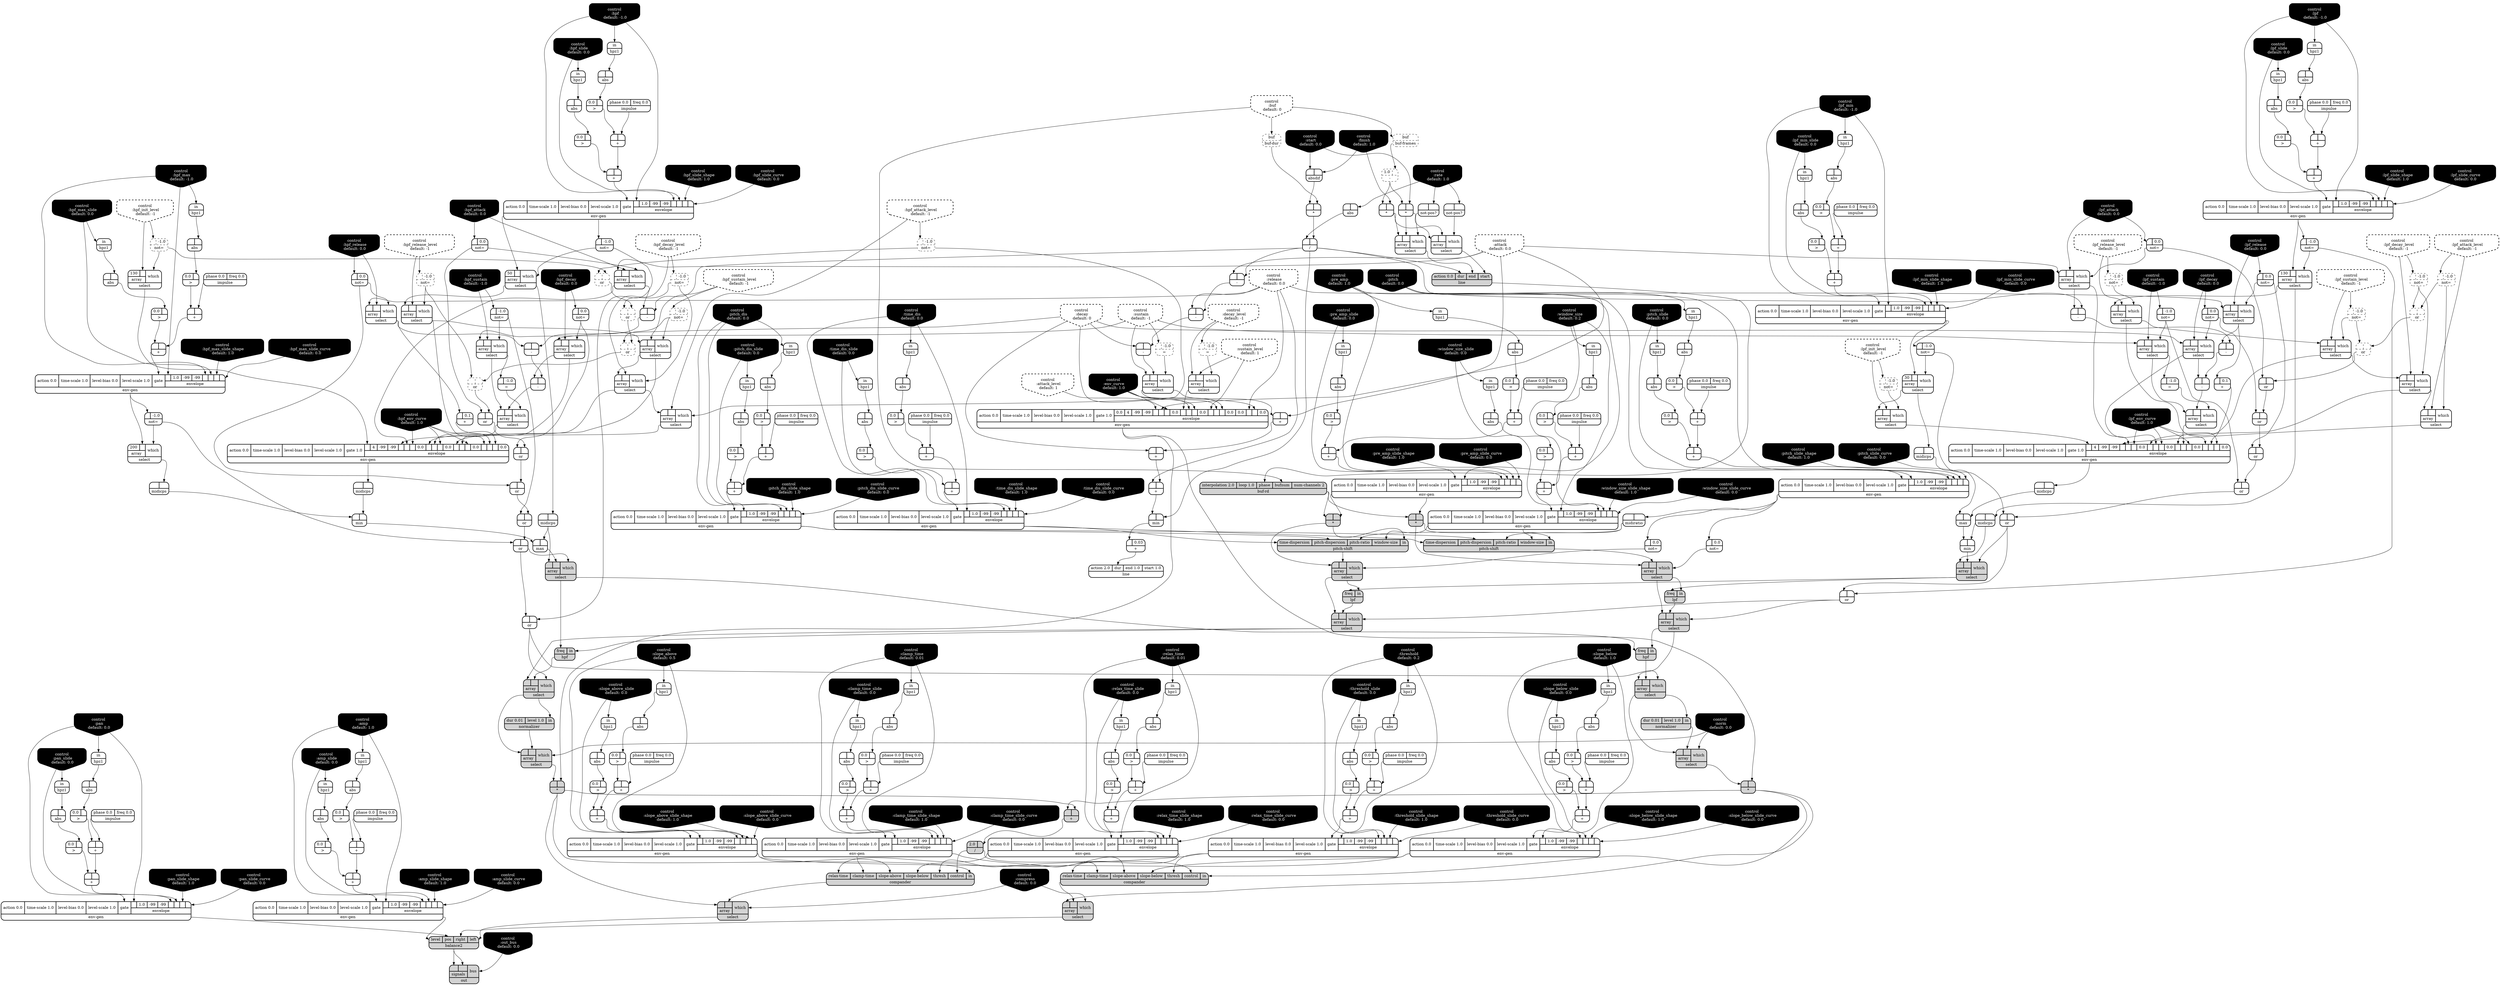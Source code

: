 digraph synthdef {
102 [label = "{{ <b> |<a> } |<__UG_NAME__>* }" style="bold, rounded" shape=record rankdir=LR];
103 [label = "{{ <b> |<a> } |<__UG_NAME__>* }" style="bold, rounded" shape=record rankdir=LR];
120 [label = "{{ <b> |<a> } |<__UG_NAME__>* }" style="bold, rounded" shape=record rankdir=LR];
125 [label = "{{ <b> |<a> } |<__UG_NAME__>* }" style="filled, bold, rounded"  shape=record rankdir=LR];
281 [label = "{{ <b> |<a> } |<__UG_NAME__>* }" style="filled, bold, rounded"  shape=record rankdir=LR];
363 [label = "{{ <b> |<a> } |<__UG_NAME__>* }" style="filled, bold, rounded"  shape=record rankdir=LR];
364 [label = "{{ <b> |<a> } |<__UG_NAME__>* }" style="filled, bold, rounded"  shape=record rankdir=LR];
110 [label = "{{ <b> |<a> } |<__UG_NAME__>+ }" style="bold, rounded" shape=record rankdir=LR];
114 [label = "{{ <b> |<a> } |<__UG_NAME__>+ }" style="bold, rounded" shape=record rankdir=LR];
129 [label = "{{ <b> |<a> } |<__UG_NAME__>+ }" style="bold, rounded" shape=record rankdir=LR];
133 [label = "{{ <b> |<a> } |<__UG_NAME__>+ }" style="bold, rounded" shape=record rankdir=LR];
139 [label = "{{ <b> |<a> } |<__UG_NAME__>+ }" style="bold, rounded" shape=record rankdir=LR];
143 [label = "{{ <b> |<a> } |<__UG_NAME__>+ }" style="bold, rounded" shape=record rankdir=LR];
150 [label = "{{ <b> |<a> } |<__UG_NAME__>+ }" style="bold, rounded" shape=record rankdir=LR];
154 [label = "{{ <b> |<a> } |<__UG_NAME__>+ }" style="bold, rounded" shape=record rankdir=LR];
160 [label = "{{ <b> |<a> } |<__UG_NAME__>+ }" style="bold, rounded" shape=record rankdir=LR];
164 [label = "{{ <b> |<a> } |<__UG_NAME__>+ }" style="bold, rounded" shape=record rankdir=LR];
171 [label = "{{ <b> |<a> } |<__UG_NAME__>+ }" style="bold, rounded" shape=record rankdir=LR];
176 [label = "{{ <b> |<a> } |<__UG_NAME__>+ }" style="bold, rounded" shape=record rankdir=LR];
180 [label = "{{ <b> |<a> } |<__UG_NAME__>+ }" style="bold, rounded" shape=record rankdir=LR];
188 [label = "{{ <b> |<a> } |<__UG_NAME__>+ }" style="bold, rounded" shape=record rankdir=LR];
192 [label = "{{ <b> |<a> } |<__UG_NAME__>+ }" style="bold, rounded" shape=record rankdir=LR];
230 [label = "{{ <b> |<a> 0.1} |<__UG_NAME__>+ }" style="bold, rounded" shape=record rankdir=LR];
243 [label = "{{ <b> |<a> } |<__UG_NAME__>+ }" style="bold, rounded" shape=record rankdir=LR];
247 [label = "{{ <b> |<a> } |<__UG_NAME__>+ }" style="bold, rounded" shape=record rankdir=LR];
271 [label = "{{ <b> |<a> } |<__UG_NAME__>+ }" style="bold, rounded" shape=record rankdir=LR];
275 [label = "{{ <b> |<a> } |<__UG_NAME__>+ }" style="bold, rounded" shape=record rankdir=LR];
302 [label = "{{ <b> |<a> 0.1} |<__UG_NAME__>+ }" style="bold, rounded" shape=record rankdir=LR];
322 [label = "{{ <b> |<a> } |<__UG_NAME__>+ }" style="bold, rounded" shape=record rankdir=LR];
334 [label = "{{ <b> |<a> } |<__UG_NAME__>+ }" style="bold, rounded" shape=record rankdir=LR];
344 [label = "{{ <b> |<a> } |<__UG_NAME__>+ }" style="bold, rounded" shape=record rankdir=LR];
350 [label = "{{ <b> |<a> } |<__UG_NAME__>+ }" style="bold, rounded" shape=record rankdir=LR];
354 [label = "{{ <b> |<a> } |<__UG_NAME__>+ }" style="bold, rounded" shape=record rankdir=LR];
365 [label = "{{ <b> |<a> } |<__UG_NAME__>+ }" style="filled, bold, rounded"  shape=record rankdir=LR];
369 [label = "{{ <b> |<a> } |<__UG_NAME__>+ }" style="bold, rounded" shape=record rankdir=LR];
375 [label = "{{ <b> |<a> } |<__UG_NAME__>+ }" style="bold, rounded" shape=record rankdir=LR];
379 [label = "{{ <b> |<a> } |<__UG_NAME__>+ }" style="bold, rounded" shape=record rankdir=LR];
383 [label = "{{ <b> |<a> } |<__UG_NAME__>+ }" style="bold, rounded" shape=record rankdir=LR];
390 [label = "{{ <b> |<a> } |<__UG_NAME__>+ }" style="bold, rounded" shape=record rankdir=LR];
391 [label = "{{ <b> |<a> } |<__UG_NAME__>+ }" style="bold, rounded" shape=record rankdir=LR];
395 [label = "{{ <b> |<a> } |<__UG_NAME__>+ }" style="bold, rounded" shape=record rankdir=LR];
397 [label = "{{ <b> |<a> } |<__UG_NAME__>+ }" style="bold, rounded" shape=record rankdir=LR];
401 [label = "{{ <b> |<a> } |<__UG_NAME__>+ }" style="bold, rounded" shape=record rankdir=LR];
402 [label = "{{ <b> |<a> } |<__UG_NAME__>+ }" style="bold, rounded" shape=record rankdir=LR];
403 [label = "{{ <b> |<a> } |<__UG_NAME__>+ }" style="bold, rounded" shape=record rankdir=LR];
405 [label = "{{ <b> |<a> 0.03} |<__UG_NAME__>+ }" style="bold, rounded" shape=record rankdir=LR];
101 [label = "{{ <b> 1.0|<a> } |<__UG_NAME__>- }" style="dashed, rounded" shape=record rankdir=LR];
225 [label = "{{ <b> |<a> } |<__UG_NAME__>- }" style="bold, rounded" shape=record rankdir=LR];
227 [label = "{{ <b> |<a> } |<__UG_NAME__>- }" style="bold, rounded" shape=record rankdir=LR];
228 [label = "{{ <b> |<a> } |<__UG_NAME__>- }" style="bold, rounded" shape=record rankdir=LR];
297 [label = "{{ <b> |<a> } |<__UG_NAME__>- }" style="bold, rounded" shape=record rankdir=LR];
299 [label = "{{ <b> |<a> } |<__UG_NAME__>- }" style="bold, rounded" shape=record rankdir=LR];
300 [label = "{{ <b> |<a> } |<__UG_NAME__>- }" style="bold, rounded" shape=record rankdir=LR];
358 [label = "{{ <b> |<a> } |<__UG_NAME__>- }" style="bold, rounded" shape=record rankdir=LR];
359 [label = "{{ <b> |<a> } |<__UG_NAME__>- }" style="bold, rounded" shape=record rankdir=LR];
360 [label = "{{ <b> |<a> } |<__UG_NAME__>- }" style="bold, rounded" shape=record rankdir=LR];
122 [label = "{{ <b> |<a> } |<__UG_NAME__>/ }" style="bold, rounded" shape=record rankdir=LR];
366 [label = "{{ <b> 2.0|<a> } |<__UG_NAME__>/ }" style="filled, bold, rounded"  shape=record rankdir=LR];
224 [label = "{{ <b> |<a> -1.0} |<__UG_NAME__>= }" style="bold, rounded" shape=record rankdir=LR];
296 [label = "{{ <b> |<a> -1.0} |<__UG_NAME__>= }" style="bold, rounded" shape=record rankdir=LR];
325 [label = "{{ <b> |<a> -1.0} |<__UG_NAME__>= }" style="dashed, rounded" shape=record rankdir=LR];
357 [label = "{{ <b> |<a> -1.0} |<__UG_NAME__>= }" style="dashed, rounded" shape=record rankdir=LR];
109 [label = "{{ <b> 0.0|<a> } |<__UG_NAME__>\> }" style="bold, rounded" shape=record rankdir=LR];
113 [label = "{{ <b> 0.0|<a> } |<__UG_NAME__>\> }" style="bold, rounded" shape=record rankdir=LR];
128 [label = "{{ <b> 0.0|<a> } |<__UG_NAME__>\> }" style="bold, rounded" shape=record rankdir=LR];
132 [label = "{{ <b> 0.0|<a> } |<__UG_NAME__>\> }" style="bold, rounded" shape=record rankdir=LR];
138 [label = "{{ <b> 0.0|<a> } |<__UG_NAME__>\> }" style="bold, rounded" shape=record rankdir=LR];
142 [label = "{{ <b> 0.0|<a> } |<__UG_NAME__>\> }" style="bold, rounded" shape=record rankdir=LR];
149 [label = "{{ <b> 0.0|<a> } |<__UG_NAME__>\> }" style="bold, rounded" shape=record rankdir=LR];
153 [label = "{{ <b> 0.0|<a> } |<__UG_NAME__>\> }" style="bold, rounded" shape=record rankdir=LR];
159 [label = "{{ <b> 0.0|<a> } |<__UG_NAME__>\> }" style="bold, rounded" shape=record rankdir=LR];
163 [label = "{{ <b> 0.0|<a> } |<__UG_NAME__>\> }" style="bold, rounded" shape=record rankdir=LR];
170 [label = "{{ <b> 0.0|<a> } |<__UG_NAME__>\> }" style="bold, rounded" shape=record rankdir=LR];
175 [label = "{{ <b> 0.0|<a> } |<__UG_NAME__>\> }" style="bold, rounded" shape=record rankdir=LR];
179 [label = "{{ <b> 0.0|<a> } |<__UG_NAME__>\> }" style="bold, rounded" shape=record rankdir=LR];
187 [label = "{{ <b> 0.0|<a> } |<__UG_NAME__>\> }" style="bold, rounded" shape=record rankdir=LR];
191 [label = "{{ <b> 0.0|<a> } |<__UG_NAME__>\> }" style="bold, rounded" shape=record rankdir=LR];
242 [label = "{{ <b> 0.0|<a> } |<__UG_NAME__>\> }" style="bold, rounded" shape=record rankdir=LR];
246 [label = "{{ <b> 0.0|<a> } |<__UG_NAME__>\> }" style="bold, rounded" shape=record rankdir=LR];
270 [label = "{{ <b> 0.0|<a> } |<__UG_NAME__>\> }" style="bold, rounded" shape=record rankdir=LR];
274 [label = "{{ <b> 0.0|<a> } |<__UG_NAME__>\> }" style="bold, rounded" shape=record rankdir=LR];
321 [label = "{{ <b> 0.0|<a> } |<__UG_NAME__>\> }" style="bold, rounded" shape=record rankdir=LR];
324 [label = "{{ <b> 0.0|<a> } |<__UG_NAME__>\> }" style="bold, rounded" shape=record rankdir=LR];
333 [label = "{{ <b> 0.0|<a> } |<__UG_NAME__>\> }" style="bold, rounded" shape=record rankdir=LR];
339 [label = "{{ <b> 0.0|<a> } |<__UG_NAME__>\> }" style="bold, rounded" shape=record rankdir=LR];
343 [label = "{{ <b> 0.0|<a> } |<__UG_NAME__>\> }" style="bold, rounded" shape=record rankdir=LR];
349 [label = "{{ <b> 0.0|<a> } |<__UG_NAME__>\> }" style="bold, rounded" shape=record rankdir=LR];
353 [label = "{{ <b> 0.0|<a> } |<__UG_NAME__>\> }" style="bold, rounded" shape=record rankdir=LR];
368 [label = "{{ <b> 0.0|<a> } |<__UG_NAME__>\> }" style="bold, rounded" shape=record rankdir=LR];
374 [label = "{{ <b> 0.0|<a> } |<__UG_NAME__>\> }" style="bold, rounded" shape=record rankdir=LR];
378 [label = "{{ <b> 0.0|<a> } |<__UG_NAME__>\> }" style="bold, rounded" shape=record rankdir=LR];
382 [label = "{{ <b> 0.0|<a> } |<__UG_NAME__>\> }" style="bold, rounded" shape=record rankdir=LR];
394 [label = "{{ <b> 0.0|<a> } |<__UG_NAME__>\> }" style="bold, rounded" shape=record rankdir=LR];
396 [label = "{{ <b> 0.0|<a> } |<__UG_NAME__>\> }" style="bold, rounded" shape=record rankdir=LR];
108 [label = "{{ <b> |<a> } |<__UG_NAME__>abs }" style="bold, rounded" shape=record rankdir=LR];
112 [label = "{{ <b> |<a> } |<__UG_NAME__>abs }" style="bold, rounded" shape=record rankdir=LR];
121 [label = "{{ <b> |<a> } |<__UG_NAME__>abs }" style="bold, rounded" shape=record rankdir=LR];
127 [label = "{{ <b> |<a> } |<__UG_NAME__>abs }" style="bold, rounded" shape=record rankdir=LR];
131 [label = "{{ <b> |<a> } |<__UG_NAME__>abs }" style="bold, rounded" shape=record rankdir=LR];
137 [label = "{{ <b> |<a> } |<__UG_NAME__>abs }" style="bold, rounded" shape=record rankdir=LR];
141 [label = "{{ <b> |<a> } |<__UG_NAME__>abs }" style="bold, rounded" shape=record rankdir=LR];
148 [label = "{{ <b> |<a> } |<__UG_NAME__>abs }" style="bold, rounded" shape=record rankdir=LR];
152 [label = "{{ <b> |<a> } |<__UG_NAME__>abs }" style="bold, rounded" shape=record rankdir=LR];
158 [label = "{{ <b> |<a> } |<__UG_NAME__>abs }" style="bold, rounded" shape=record rankdir=LR];
162 [label = "{{ <b> |<a> } |<__UG_NAME__>abs }" style="bold, rounded" shape=record rankdir=LR];
169 [label = "{{ <b> |<a> } |<__UG_NAME__>abs }" style="bold, rounded" shape=record rankdir=LR];
174 [label = "{{ <b> |<a> } |<__UG_NAME__>abs }" style="bold, rounded" shape=record rankdir=LR];
178 [label = "{{ <b> |<a> } |<__UG_NAME__>abs }" style="bold, rounded" shape=record rankdir=LR];
186 [label = "{{ <b> |<a> } |<__UG_NAME__>abs }" style="bold, rounded" shape=record rankdir=LR];
190 [label = "{{ <b> |<a> } |<__UG_NAME__>abs }" style="bold, rounded" shape=record rankdir=LR];
241 [label = "{{ <b> |<a> } |<__UG_NAME__>abs }" style="bold, rounded" shape=record rankdir=LR];
245 [label = "{{ <b> |<a> } |<__UG_NAME__>abs }" style="bold, rounded" shape=record rankdir=LR];
269 [label = "{{ <b> |<a> } |<__UG_NAME__>abs }" style="bold, rounded" shape=record rankdir=LR];
273 [label = "{{ <b> |<a> } |<__UG_NAME__>abs }" style="bold, rounded" shape=record rankdir=LR];
317 [label = "{{ <b> |<a> } |<__UG_NAME__>abs }" style="bold, rounded" shape=record rankdir=LR];
320 [label = "{{ <b> |<a> } |<__UG_NAME__>abs }" style="bold, rounded" shape=record rankdir=LR];
323 [label = "{{ <b> |<a> } |<__UG_NAME__>abs }" style="bold, rounded" shape=record rankdir=LR];
332 [label = "{{ <b> |<a> } |<__UG_NAME__>abs }" style="bold, rounded" shape=record rankdir=LR];
336 [label = "{{ <b> |<a> } |<__UG_NAME__>abs }" style="bold, rounded" shape=record rankdir=LR];
338 [label = "{{ <b> |<a> } |<__UG_NAME__>abs }" style="bold, rounded" shape=record rankdir=LR];
341 [label = "{{ <b> |<a> } |<__UG_NAME__>abs }" style="bold, rounded" shape=record rankdir=LR];
342 [label = "{{ <b> |<a> } |<__UG_NAME__>abs }" style="bold, rounded" shape=record rankdir=LR];
348 [label = "{{ <b> |<a> } |<__UG_NAME__>abs }" style="bold, rounded" shape=record rankdir=LR];
352 [label = "{{ <b> |<a> } |<__UG_NAME__>abs }" style="bold, rounded" shape=record rankdir=LR];
367 [label = "{{ <b> |<a> } |<__UG_NAME__>abs }" style="bold, rounded" shape=record rankdir=LR];
373 [label = "{{ <b> |<a> } |<__UG_NAME__>abs }" style="bold, rounded" shape=record rankdir=LR];
381 [label = "{{ <b> |<a> } |<__UG_NAME__>abs }" style="bold, rounded" shape=record rankdir=LR];
119 [label = "{{ <b> |<a> } |<__UG_NAME__>absdif }" style="bold, rounded" shape=record rankdir=LR];
399 [label = "{{ <level> level|<pos> pos|<right> right|<left> left} |<__UG_NAME__>balance2 }" style="filled, bold, rounded"  shape=record rankdir=LR];
118 [label = "{{ <buf> buf} |<__UG_NAME__>buf-dur }" style="dashed, rounded" shape=record rankdir=LR];
100 [label = "{{ <buf> buf} |<__UG_NAME__>buf-frames }" style="dashed, rounded" shape=record rankdir=LR];
124 [label = "{{ <interpolation> interpolation 2.0|<loop> loop 1.0|<phase> phase|<bufnum> bufnum|<num____channels> num-channels 2} |<__UG_NAME__>buf-rd }" style="filled, bold, rounded"  shape=record rankdir=LR];
385 [label = "{{ <relax____time> relax-time|<clamp____time> clamp-time|<slope____above> slope-above|<slope____below> slope-below|<thresh> thresh|<control> control|<in> in} |<__UG_NAME__>compander }" style="filled, bold, rounded"  shape=record rankdir=LR];
387 [label = "{{ <relax____time> relax-time|<clamp____time> clamp-time|<slope____above> slope-above|<slope____below> slope-below|<thresh> thresh|<control> control|<in> in} |<__UG_NAME__>compander }" style="filled, bold, rounded"  shape=record rankdir=LR];
0 [label = "control
 :buf
 default: 0" shape=invhouse style="rounded, dashed, filled, bold" fillcolor=white fontcolor=black ]; 
1 [label = "control
 :attack
 default: 0.0" shape=invhouse style="rounded, dashed, filled, bold" fillcolor=white fontcolor=black ]; 
2 [label = "control
 :decay
 default: 0" shape=invhouse style="rounded, dashed, filled, bold" fillcolor=white fontcolor=black ]; 
3 [label = "control
 :sustain
 default: -1" shape=invhouse style="rounded, dashed, filled, bold" fillcolor=white fontcolor=black ]; 
4 [label = "control
 :release
 default: 0.0" shape=invhouse style="rounded, dashed, filled, bold" fillcolor=white fontcolor=black ]; 
5 [label = "control
 :attack_level
 default: 1" shape=invhouse style="rounded, dashed, filled, bold" fillcolor=white fontcolor=black ]; 
6 [label = "control
 :decay_level
 default: -1" shape=invhouse style="rounded, dashed, filled, bold" fillcolor=white fontcolor=black ]; 
7 [label = "control
 :sustain_level
 default: 1" shape=invhouse style="rounded, dashed, filled, bold" fillcolor=white fontcolor=black ]; 
8 [label = "control
 :lpf_init_level
 default: -1" shape=invhouse style="rounded, dashed, filled, bold" fillcolor=white fontcolor=black ]; 
9 [label = "control
 :lpf_attack_level
 default: -1" shape=invhouse style="rounded, dashed, filled, bold" fillcolor=white fontcolor=black ]; 
10 [label = "control
 :lpf_decay_level
 default: -1" shape=invhouse style="rounded, dashed, filled, bold" fillcolor=white fontcolor=black ]; 
11 [label = "control
 :lpf_sustain_level
 default: -1" shape=invhouse style="rounded, dashed, filled, bold" fillcolor=white fontcolor=black ]; 
12 [label = "control
 :lpf_release_level
 default: -1" shape=invhouse style="rounded, dashed, filled, bold" fillcolor=white fontcolor=black ]; 
13 [label = "control
 :hpf_init_level
 default: -1" shape=invhouse style="rounded, dashed, filled, bold" fillcolor=white fontcolor=black ]; 
14 [label = "control
 :hpf_attack_level
 default: -1" shape=invhouse style="rounded, dashed, filled, bold" fillcolor=white fontcolor=black ]; 
15 [label = "control
 :hpf_decay_level
 default: -1" shape=invhouse style="rounded, dashed, filled, bold" fillcolor=white fontcolor=black ]; 
16 [label = "control
 :hpf_sustain_level
 default: -1" shape=invhouse style="rounded, dashed, filled, bold" fillcolor=white fontcolor=black ]; 
17 [label = "control
 :hpf_release_level
 default: -1" shape=invhouse style="rounded, dashed, filled, bold" fillcolor=white fontcolor=black ]; 
18 [label = "control
 :amp
 default: 1.0" shape=invhouse style="rounded, filled, bold" fillcolor=black fontcolor=white ]; 
19 [label = "control
 :amp_slide
 default: 0.0" shape=invhouse style="rounded, filled, bold" fillcolor=black fontcolor=white ]; 
20 [label = "control
 :amp_slide_shape
 default: 1.0" shape=invhouse style="rounded, filled, bold" fillcolor=black fontcolor=white ]; 
21 [label = "control
 :amp_slide_curve
 default: 0.0" shape=invhouse style="rounded, filled, bold" fillcolor=black fontcolor=white ]; 
22 [label = "control
 :pan
 default: 0.0" shape=invhouse style="rounded, filled, bold" fillcolor=black fontcolor=white ]; 
23 [label = "control
 :pan_slide
 default: 0.0" shape=invhouse style="rounded, filled, bold" fillcolor=black fontcolor=white ]; 
24 [label = "control
 :pan_slide_shape
 default: 1.0" shape=invhouse style="rounded, filled, bold" fillcolor=black fontcolor=white ]; 
25 [label = "control
 :pan_slide_curve
 default: 0.0" shape=invhouse style="rounded, filled, bold" fillcolor=black fontcolor=white ]; 
26 [label = "control
 :env_curve
 default: 1.0" shape=invhouse style="rounded, filled, bold" fillcolor=black fontcolor=white ]; 
27 [label = "control
 :rate
 default: 1.0" shape=invhouse style="rounded, filled, bold" fillcolor=black fontcolor=white ]; 
28 [label = "control
 :start
 default: 0.0" shape=invhouse style="rounded, filled, bold" fillcolor=black fontcolor=white ]; 
29 [label = "control
 :finish
 default: 1.0" shape=invhouse style="rounded, filled, bold" fillcolor=black fontcolor=white ]; 
30 [label = "control
 :lpf
 default: -1.0" shape=invhouse style="rounded, filled, bold" fillcolor=black fontcolor=white ]; 
31 [label = "control
 :lpf_slide
 default: 0.0" shape=invhouse style="rounded, filled, bold" fillcolor=black fontcolor=white ]; 
32 [label = "control
 :lpf_slide_shape
 default: 1.0" shape=invhouse style="rounded, filled, bold" fillcolor=black fontcolor=white ]; 
33 [label = "control
 :lpf_slide_curve
 default: 0.0" shape=invhouse style="rounded, filled, bold" fillcolor=black fontcolor=white ]; 
34 [label = "control
 :lpf_attack
 default: 0.0" shape=invhouse style="rounded, filled, bold" fillcolor=black fontcolor=white ]; 
35 [label = "control
 :lpf_sustain
 default: -1.0" shape=invhouse style="rounded, filled, bold" fillcolor=black fontcolor=white ]; 
36 [label = "control
 :lpf_decay
 default: 0.0" shape=invhouse style="rounded, filled, bold" fillcolor=black fontcolor=white ]; 
37 [label = "control
 :lpf_release
 default: 0.0" shape=invhouse style="rounded, filled, bold" fillcolor=black fontcolor=white ]; 
38 [label = "control
 :lpf_min
 default: -1.0" shape=invhouse style="rounded, filled, bold" fillcolor=black fontcolor=white ]; 
39 [label = "control
 :lpf_min_slide
 default: 0.0" shape=invhouse style="rounded, filled, bold" fillcolor=black fontcolor=white ]; 
40 [label = "control
 :lpf_min_slide_shape
 default: 1.0" shape=invhouse style="rounded, filled, bold" fillcolor=black fontcolor=white ]; 
41 [label = "control
 :lpf_min_slide_curve
 default: 0.0" shape=invhouse style="rounded, filled, bold" fillcolor=black fontcolor=white ]; 
42 [label = "control
 :lpf_env_curve
 default: 1.0" shape=invhouse style="rounded, filled, bold" fillcolor=black fontcolor=white ]; 
43 [label = "control
 :hpf
 default: -1.0" shape=invhouse style="rounded, filled, bold" fillcolor=black fontcolor=white ]; 
44 [label = "control
 :hpf_slide
 default: 0.0" shape=invhouse style="rounded, filled, bold" fillcolor=black fontcolor=white ]; 
45 [label = "control
 :hpf_slide_shape
 default: 1.0" shape=invhouse style="rounded, filled, bold" fillcolor=black fontcolor=white ]; 
46 [label = "control
 :hpf_slide_curve
 default: 0.0" shape=invhouse style="rounded, filled, bold" fillcolor=black fontcolor=white ]; 
47 [label = "control
 :hpf_max
 default: -1.0" shape=invhouse style="rounded, filled, bold" fillcolor=black fontcolor=white ]; 
48 [label = "control
 :hpf_max_slide
 default: 0.0" shape=invhouse style="rounded, filled, bold" fillcolor=black fontcolor=white ]; 
49 [label = "control
 :hpf_max_slide_shape
 default: 1.0" shape=invhouse style="rounded, filled, bold" fillcolor=black fontcolor=white ]; 
50 [label = "control
 :hpf_max_slide_curve
 default: 0.0" shape=invhouse style="rounded, filled, bold" fillcolor=black fontcolor=white ]; 
51 [label = "control
 :hpf_attack
 default: 0.0" shape=invhouse style="rounded, filled, bold" fillcolor=black fontcolor=white ]; 
52 [label = "control
 :hpf_sustain
 default: -1.0" shape=invhouse style="rounded, filled, bold" fillcolor=black fontcolor=white ]; 
53 [label = "control
 :hpf_decay
 default: 0.0" shape=invhouse style="rounded, filled, bold" fillcolor=black fontcolor=white ]; 
54 [label = "control
 :hpf_release
 default: 0.0" shape=invhouse style="rounded, filled, bold" fillcolor=black fontcolor=white ]; 
55 [label = "control
 :hpf_env_curve
 default: 1.0" shape=invhouse style="rounded, filled, bold" fillcolor=black fontcolor=white ]; 
56 [label = "control
 :norm
 default: 0.0" shape=invhouse style="rounded, filled, bold" fillcolor=black fontcolor=white ]; 
57 [label = "control
 :pitch
 default: 0.0" shape=invhouse style="rounded, filled, bold" fillcolor=black fontcolor=white ]; 
58 [label = "control
 :pitch_slide
 default: 0.0" shape=invhouse style="rounded, filled, bold" fillcolor=black fontcolor=white ]; 
59 [label = "control
 :pitch_slide_shape
 default: 1.0" shape=invhouse style="rounded, filled, bold" fillcolor=black fontcolor=white ]; 
60 [label = "control
 :pitch_slide_curve
 default: 0.0" shape=invhouse style="rounded, filled, bold" fillcolor=black fontcolor=white ]; 
61 [label = "control
 :window_size
 default: 0.2" shape=invhouse style="rounded, filled, bold" fillcolor=black fontcolor=white ]; 
62 [label = "control
 :window_size_slide
 default: 0.0" shape=invhouse style="rounded, filled, bold" fillcolor=black fontcolor=white ]; 
63 [label = "control
 :window_size_slide_shape
 default: 1.0" shape=invhouse style="rounded, filled, bold" fillcolor=black fontcolor=white ]; 
64 [label = "control
 :window_size_slide_curve
 default: 0.0" shape=invhouse style="rounded, filled, bold" fillcolor=black fontcolor=white ]; 
65 [label = "control
 :pitch_dis
 default: 0.0" shape=invhouse style="rounded, filled, bold" fillcolor=black fontcolor=white ]; 
66 [label = "control
 :pitch_dis_slide
 default: 0.0" shape=invhouse style="rounded, filled, bold" fillcolor=black fontcolor=white ]; 
67 [label = "control
 :pitch_dis_slide_shape
 default: 1.0" shape=invhouse style="rounded, filled, bold" fillcolor=black fontcolor=white ]; 
68 [label = "control
 :pitch_dis_slide_curve
 default: 0.0" shape=invhouse style="rounded, filled, bold" fillcolor=black fontcolor=white ]; 
69 [label = "control
 :time_dis
 default: 0.0" shape=invhouse style="rounded, filled, bold" fillcolor=black fontcolor=white ]; 
70 [label = "control
 :time_dis_slide
 default: 0.0" shape=invhouse style="rounded, filled, bold" fillcolor=black fontcolor=white ]; 
71 [label = "control
 :time_dis_slide_shape
 default: 1.0" shape=invhouse style="rounded, filled, bold" fillcolor=black fontcolor=white ]; 
72 [label = "control
 :time_dis_slide_curve
 default: 0.0" shape=invhouse style="rounded, filled, bold" fillcolor=black fontcolor=white ]; 
73 [label = "control
 :compress
 default: 0.0" shape=invhouse style="rounded, filled, bold" fillcolor=black fontcolor=white ]; 
74 [label = "control
 :pre_amp
 default: 1.0" shape=invhouse style="rounded, filled, bold" fillcolor=black fontcolor=white ]; 
75 [label = "control
 :pre_amp_slide
 default: 0.0" shape=invhouse style="rounded, filled, bold" fillcolor=black fontcolor=white ]; 
76 [label = "control
 :pre_amp_slide_shape
 default: 1.0" shape=invhouse style="rounded, filled, bold" fillcolor=black fontcolor=white ]; 
77 [label = "control
 :pre_amp_slide_curve
 default: 0.0" shape=invhouse style="rounded, filled, bold" fillcolor=black fontcolor=white ]; 
78 [label = "control
 :threshold
 default: 0.2" shape=invhouse style="rounded, filled, bold" fillcolor=black fontcolor=white ]; 
79 [label = "control
 :threshold_slide
 default: 0.0" shape=invhouse style="rounded, filled, bold" fillcolor=black fontcolor=white ]; 
80 [label = "control
 :threshold_slide_shape
 default: 1.0" shape=invhouse style="rounded, filled, bold" fillcolor=black fontcolor=white ]; 
81 [label = "control
 :threshold_slide_curve
 default: 0.0" shape=invhouse style="rounded, filled, bold" fillcolor=black fontcolor=white ]; 
82 [label = "control
 :clamp_time
 default: 0.01" shape=invhouse style="rounded, filled, bold" fillcolor=black fontcolor=white ]; 
83 [label = "control
 :clamp_time_slide
 default: 0.0" shape=invhouse style="rounded, filled, bold" fillcolor=black fontcolor=white ]; 
84 [label = "control
 :clamp_time_slide_shape
 default: 1.0" shape=invhouse style="rounded, filled, bold" fillcolor=black fontcolor=white ]; 
85 [label = "control
 :clamp_time_slide_curve
 default: 0.0" shape=invhouse style="rounded, filled, bold" fillcolor=black fontcolor=white ]; 
86 [label = "control
 :slope_above
 default: 0.5" shape=invhouse style="rounded, filled, bold" fillcolor=black fontcolor=white ]; 
87 [label = "control
 :slope_above_slide
 default: 0.0" shape=invhouse style="rounded, filled, bold" fillcolor=black fontcolor=white ]; 
88 [label = "control
 :slope_above_slide_shape
 default: 1.0" shape=invhouse style="rounded, filled, bold" fillcolor=black fontcolor=white ]; 
89 [label = "control
 :slope_above_slide_curve
 default: 0.0" shape=invhouse style="rounded, filled, bold" fillcolor=black fontcolor=white ]; 
90 [label = "control
 :slope_below
 default: 1.0" shape=invhouse style="rounded, filled, bold" fillcolor=black fontcolor=white ]; 
91 [label = "control
 :slope_below_slide
 default: 0.0" shape=invhouse style="rounded, filled, bold" fillcolor=black fontcolor=white ]; 
92 [label = "control
 :slope_below_slide_shape
 default: 1.0" shape=invhouse style="rounded, filled, bold" fillcolor=black fontcolor=white ]; 
93 [label = "control
 :slope_below_slide_curve
 default: 0.0" shape=invhouse style="rounded, filled, bold" fillcolor=black fontcolor=white ]; 
94 [label = "control
 :relax_time
 default: 0.01" shape=invhouse style="rounded, filled, bold" fillcolor=black fontcolor=white ]; 
95 [label = "control
 :relax_time_slide
 default: 0.0" shape=invhouse style="rounded, filled, bold" fillcolor=black fontcolor=white ]; 
96 [label = "control
 :relax_time_slide_shape
 default: 1.0" shape=invhouse style="rounded, filled, bold" fillcolor=black fontcolor=white ]; 
97 [label = "control
 :relax_time_slide_curve
 default: 0.0" shape=invhouse style="rounded, filled, bold" fillcolor=black fontcolor=white ]; 
98 [label = "control
 :out_bus
 default: 0.0" shape=invhouse style="rounded, filled, bold" fillcolor=black fontcolor=white ]; 
115 [label = "{{ <action> action 0.0|<time____scale> time-scale 1.0|<level____bias> level-bias 0.0|<level____scale> level-scale 1.0|<gate> gate|{{<envelope___control___0>|1.0|-99|-99|<envelope___control___4>|<envelope___control___5>|<envelope___control___6>|<envelope___control___7>}|envelope}} |<__UG_NAME__>env-gen }" style="bold, rounded" shape=record rankdir=LR];
134 [label = "{{ <action> action 0.0|<time____scale> time-scale 1.0|<level____bias> level-bias 0.0|<level____scale> level-scale 1.0|<gate> gate|{{<envelope___control___0>|1.0|-99|-99|<envelope___control___4>|<envelope___control___5>|<envelope___control___6>|<envelope___control___7>}|envelope}} |<__UG_NAME__>env-gen }" style="bold, rounded" shape=record rankdir=LR];
144 [label = "{{ <action> action 0.0|<time____scale> time-scale 1.0|<level____bias> level-bias 0.0|<level____scale> level-scale 1.0|<gate> gate|{{<envelope___control___0>|1.0|-99|-99|<envelope___control___4>|<envelope___control___5>|<envelope___control___6>|<envelope___control___7>}|envelope}} |<__UG_NAME__>env-gen }" style="bold, rounded" shape=record rankdir=LR];
155 [label = "{{ <action> action 0.0|<time____scale> time-scale 1.0|<level____bias> level-bias 0.0|<level____scale> level-scale 1.0|<gate> gate|{{<envelope___control___0>|1.0|-99|-99|<envelope___control___4>|<envelope___control___5>|<envelope___control___6>|<envelope___control___7>}|envelope}} |<__UG_NAME__>env-gen }" style="bold, rounded" shape=record rankdir=LR];
165 [label = "{{ <action> action 0.0|<time____scale> time-scale 1.0|<level____bias> level-bias 0.0|<level____scale> level-scale 1.0|<gate> gate|{{<envelope___control___0>|1.0|-99|-99|<envelope___control___4>|<envelope___control___5>|<envelope___control___6>|<envelope___control___7>}|envelope}} |<__UG_NAME__>env-gen }" style="bold, rounded" shape=record rankdir=LR];
181 [label = "{{ <action> action 0.0|<time____scale> time-scale 1.0|<level____bias> level-bias 0.0|<level____scale> level-scale 1.0|<gate> gate|{{<envelope___control___0>|1.0|-99|-99|<envelope___control___4>|<envelope___control___5>|<envelope___control___6>|<envelope___control___7>}|envelope}} |<__UG_NAME__>env-gen }" style="bold, rounded" shape=record rankdir=LR];
193 [label = "{{ <action> action 0.0|<time____scale> time-scale 1.0|<level____bias> level-bias 0.0|<level____scale> level-scale 1.0|<gate> gate|{{<envelope___control___0>|1.0|-99|-99|<envelope___control___4>|<envelope___control___5>|<envelope___control___6>|<envelope___control___7>}|envelope}} |<__UG_NAME__>env-gen }" style="bold, rounded" shape=record rankdir=LR];
231 [label = "{{ <action> action 0.0|<time____scale> time-scale 1.0|<level____bias> level-bias 0.0|<level____scale> level-scale 1.0|<gate> gate 1.0|{{<envelope___select___0>|4|-99|-99|<envelope___select___4>|<envelope___select___5>|<envelope___control___6>|0.0|<envelope___select___8>|<envelope___select___9>|<envelope___control___10>|0.0|<envelope___select___12>|<envelope___select___13>|<envelope___control___14>|0.0|<envelope___select___16>|<envelope___binary____op____u____gen___17>|<envelope___control___18>|0.0}|envelope}} |<__UG_NAME__>env-gen }" style="bold, rounded" shape=record rankdir=LR];
248 [label = "{{ <action> action 0.0|<time____scale> time-scale 1.0|<level____bias> level-bias 0.0|<level____scale> level-scale 1.0|<gate> gate|{{<envelope___control___0>|1.0|-99|-99|<envelope___control___4>|<envelope___control___5>|<envelope___control___6>|<envelope___control___7>}|envelope}} |<__UG_NAME__>env-gen }" style="bold, rounded" shape=record rankdir=LR];
276 [label = "{{ <action> action 0.0|<time____scale> time-scale 1.0|<level____bias> level-bias 0.0|<level____scale> level-scale 1.0|<gate> gate|{{<envelope___control___0>|1.0|-99|-99|<envelope___control___4>|<envelope___control___5>|<envelope___control___6>|<envelope___control___7>}|envelope}} |<__UG_NAME__>env-gen }" style="bold, rounded" shape=record rankdir=LR];
303 [label = "{{ <action> action 0.0|<time____scale> time-scale 1.0|<level____bias> level-bias 0.0|<level____scale> level-scale 1.0|<gate> gate 1.0|{{<envelope___select___0>|4|-99|-99|<envelope___select___4>|<envelope___select___5>|<envelope___control___6>|0.0|<envelope___select___8>|<envelope___select___9>|<envelope___control___10>|0.0|<envelope___select___12>|<envelope___select___13>|<envelope___control___14>|0.0|<envelope___select___16>|<envelope___binary____op____u____gen___17>|<envelope___control___18>|0.0}|envelope}} |<__UG_NAME__>env-gen }" style="bold, rounded" shape=record rankdir=LR];
355 [label = "{{ <action> action 0.0|<time____scale> time-scale 1.0|<level____bias> level-bias 0.0|<level____scale> level-scale 1.0|<gate> gate|{{<envelope___control___0>|1.0|-99|-99|<envelope___control___4>|<envelope___control___5>|<envelope___control___6>|<envelope___control___7>}|envelope}} |<__UG_NAME__>env-gen }" style="bold, rounded" shape=record rankdir=LR];
362 [label = "{{ <action> action 0.0|<time____scale> time-scale 1.0|<level____bias> level-bias 0.0|<level____scale> level-scale 1.0|<gate> gate 1.0|{{0.0|4|-99|-99|<envelope___control___4>|<envelope___control___5>|<envelope___control___6>|0.0|<envelope___select___8>|<envelope___control___9>|<envelope___control___10>|0.0|<envelope___control___12>|<envelope___select___13>|<envelope___control___14>|0.0|0.0|<envelope___control___17>|<envelope___control___18>|0.0}|envelope}} |<__UG_NAME__>env-gen }" style="bold, rounded" shape=record rankdir=LR];
370 [label = "{{ <action> action 0.0|<time____scale> time-scale 1.0|<level____bias> level-bias 0.0|<level____scale> level-scale 1.0|<gate> gate|{{<envelope___control___0>|1.0|-99|-99|<envelope___control___4>|<envelope___control___5>|<envelope___control___6>|<envelope___control___7>}|envelope}} |<__UG_NAME__>env-gen }" style="bold, rounded" shape=record rankdir=LR];
371 [label = "{{ <action> action 0.0|<time____scale> time-scale 1.0|<level____bias> level-bias 0.0|<level____scale> level-scale 1.0|<gate> gate|{{<envelope___control___0>|1.0|-99|-99|<envelope___control___4>|<envelope___control___5>|<envelope___control___6>|<envelope___control___7>}|envelope}} |<__UG_NAME__>env-gen }" style="bold, rounded" shape=record rankdir=LR];
376 [label = "{{ <action> action 0.0|<time____scale> time-scale 1.0|<level____bias> level-bias 0.0|<level____scale> level-scale 1.0|<gate> gate|{{<envelope___control___0>|1.0|-99|-99|<envelope___control___4>|<envelope___control___5>|<envelope___control___6>|<envelope___control___7>}|envelope}} |<__UG_NAME__>env-gen }" style="bold, rounded" shape=record rankdir=LR];
384 [label = "{{ <action> action 0.0|<time____scale> time-scale 1.0|<level____bias> level-bias 0.0|<level____scale> level-scale 1.0|<gate> gate|{{<envelope___control___0>|1.0|-99|-99|<envelope___control___4>|<envelope___control___5>|<envelope___control___6>|<envelope___control___7>}|envelope}} |<__UG_NAME__>env-gen }" style="bold, rounded" shape=record rankdir=LR];
392 [label = "{{ <action> action 0.0|<time____scale> time-scale 1.0|<level____bias> level-bias 0.0|<level____scale> level-scale 1.0|<gate> gate|{{<envelope___control___0>|1.0|-99|-99|<envelope___control___4>|<envelope___control___5>|<envelope___control___6>|<envelope___control___7>}|envelope}} |<__UG_NAME__>env-gen }" style="bold, rounded" shape=record rankdir=LR];
398 [label = "{{ <action> action 0.0|<time____scale> time-scale 1.0|<level____bias> level-bias 0.0|<level____scale> level-scale 1.0|<gate> gate|{{<envelope___control___0>|1.0|-99|-99|<envelope___control___4>|<envelope___control___5>|<envelope___control___6>|<envelope___control___7>}|envelope}} |<__UG_NAME__>env-gen }" style="bold, rounded" shape=record rankdir=LR];
310 [label = "{{ <freq> freq|<in> in} |<__UG_NAME__>hpf }" style="filled, bold, rounded"  shape=record rankdir=LR];
326 [label = "{{ <freq> freq|<in> in} |<__UG_NAME__>hpf }" style="filled, bold, rounded"  shape=record rankdir=LR];
107 [label = "{{ <in> in} |<__UG_NAME__>hpz1 }" style="bold, rounded" shape=record rankdir=LR];
111 [label = "{{ <in> in} |<__UG_NAME__>hpz1 }" style="bold, rounded" shape=record rankdir=LR];
126 [label = "{{ <in> in} |<__UG_NAME__>hpz1 }" style="bold, rounded" shape=record rankdir=LR];
130 [label = "{{ <in> in} |<__UG_NAME__>hpz1 }" style="bold, rounded" shape=record rankdir=LR];
136 [label = "{{ <in> in} |<__UG_NAME__>hpz1 }" style="bold, rounded" shape=record rankdir=LR];
140 [label = "{{ <in> in} |<__UG_NAME__>hpz1 }" style="bold, rounded" shape=record rankdir=LR];
147 [label = "{{ <in> in} |<__UG_NAME__>hpz1 }" style="bold, rounded" shape=record rankdir=LR];
151 [label = "{{ <in> in} |<__UG_NAME__>hpz1 }" style="bold, rounded" shape=record rankdir=LR];
157 [label = "{{ <in> in} |<__UG_NAME__>hpz1 }" style="bold, rounded" shape=record rankdir=LR];
161 [label = "{{ <in> in} |<__UG_NAME__>hpz1 }" style="bold, rounded" shape=record rankdir=LR];
168 [label = "{{ <in> in} |<__UG_NAME__>hpz1 }" style="bold, rounded" shape=record rankdir=LR];
173 [label = "{{ <in> in} |<__UG_NAME__>hpz1 }" style="bold, rounded" shape=record rankdir=LR];
177 [label = "{{ <in> in} |<__UG_NAME__>hpz1 }" style="bold, rounded" shape=record rankdir=LR];
185 [label = "{{ <in> in} |<__UG_NAME__>hpz1 }" style="bold, rounded" shape=record rankdir=LR];
189 [label = "{{ <in> in} |<__UG_NAME__>hpz1 }" style="bold, rounded" shape=record rankdir=LR];
240 [label = "{{ <in> in} |<__UG_NAME__>hpz1 }" style="bold, rounded" shape=record rankdir=LR];
244 [label = "{{ <in> in} |<__UG_NAME__>hpz1 }" style="bold, rounded" shape=record rankdir=LR];
268 [label = "{{ <in> in} |<__UG_NAME__>hpz1 }" style="bold, rounded" shape=record rankdir=LR];
272 [label = "{{ <in> in} |<__UG_NAME__>hpz1 }" style="bold, rounded" shape=record rankdir=LR];
314 [label = "{{ <in> in} |<__UG_NAME__>hpz1 }" style="bold, rounded" shape=record rankdir=LR];
315 [label = "{{ <in> in} |<__UG_NAME__>hpz1 }" style="bold, rounded" shape=record rankdir=LR];
316 [label = "{{ <in> in} |<__UG_NAME__>hpz1 }" style="bold, rounded" shape=record rankdir=LR];
319 [label = "{{ <in> in} |<__UG_NAME__>hpz1 }" style="bold, rounded" shape=record rankdir=LR];
329 [label = "{{ <in> in} |<__UG_NAME__>hpz1 }" style="bold, rounded" shape=record rankdir=LR];
331 [label = "{{ <in> in} |<__UG_NAME__>hpz1 }" style="bold, rounded" shape=record rankdir=LR];
335 [label = "{{ <in> in} |<__UG_NAME__>hpz1 }" style="bold, rounded" shape=record rankdir=LR];
337 [label = "{{ <in> in} |<__UG_NAME__>hpz1 }" style="bold, rounded" shape=record rankdir=LR];
340 [label = "{{ <in> in} |<__UG_NAME__>hpz1 }" style="bold, rounded" shape=record rankdir=LR];
347 [label = "{{ <in> in} |<__UG_NAME__>hpz1 }" style="bold, rounded" shape=record rankdir=LR];
351 [label = "{{ <in> in} |<__UG_NAME__>hpz1 }" style="bold, rounded" shape=record rankdir=LR];
372 [label = "{{ <in> in} |<__UG_NAME__>hpz1 }" style="bold, rounded" shape=record rankdir=LR];
380 [label = "{{ <in> in} |<__UG_NAME__>hpz1 }" style="bold, rounded" shape=record rankdir=LR];
105 [label = "{{ <phase> phase 0.0|<freq> freq 0.0} |<__UG_NAME__>impulse }" style="bold, rounded" shape=record rankdir=LR];
106 [label = "{{ <phase> phase 0.0|<freq> freq 0.0} |<__UG_NAME__>impulse }" style="bold, rounded" shape=record rankdir=LR];
135 [label = "{{ <phase> phase 0.0|<freq> freq 0.0} |<__UG_NAME__>impulse }" style="bold, rounded" shape=record rankdir=LR];
146 [label = "{{ <phase> phase 0.0|<freq> freq 0.0} |<__UG_NAME__>impulse }" style="bold, rounded" shape=record rankdir=LR];
156 [label = "{{ <phase> phase 0.0|<freq> freq 0.0} |<__UG_NAME__>impulse }" style="bold, rounded" shape=record rankdir=LR];
167 [label = "{{ <phase> phase 0.0|<freq> freq 0.0} |<__UG_NAME__>impulse }" style="bold, rounded" shape=record rankdir=LR];
172 [label = "{{ <phase> phase 0.0|<freq> freq 0.0} |<__UG_NAME__>impulse }" style="bold, rounded" shape=record rankdir=LR];
184 [label = "{{ <phase> phase 0.0|<freq> freq 0.0} |<__UG_NAME__>impulse }" style="bold, rounded" shape=record rankdir=LR];
239 [label = "{{ <phase> phase 0.0|<freq> freq 0.0} |<__UG_NAME__>impulse }" style="bold, rounded" shape=record rankdir=LR];
267 [label = "{{ <phase> phase 0.0|<freq> freq 0.0} |<__UG_NAME__>impulse }" style="bold, rounded" shape=record rankdir=LR];
318 [label = "{{ <phase> phase 0.0|<freq> freq 0.0} |<__UG_NAME__>impulse }" style="bold, rounded" shape=record rankdir=LR];
330 [label = "{{ <phase> phase 0.0|<freq> freq 0.0} |<__UG_NAME__>impulse }" style="bold, rounded" shape=record rankdir=LR];
346 [label = "{{ <phase> phase 0.0|<freq> freq 0.0} |<__UG_NAME__>impulse }" style="bold, rounded" shape=record rankdir=LR];
377 [label = "{{ <phase> phase 0.0|<freq> freq 0.0} |<__UG_NAME__>impulse }" style="bold, rounded" shape=record rankdir=LR];
389 [label = "{{ <phase> phase 0.0|<freq> freq 0.0} |<__UG_NAME__>impulse }" style="bold, rounded" shape=record rankdir=LR];
393 [label = "{{ <phase> phase 0.0|<freq> freq 0.0} |<__UG_NAME__>impulse }" style="bold, rounded" shape=record rankdir=LR];
123 [label = "{{ <action> action 0.0|<dur> dur|<end> end|<start> start} |<__UG_NAME__>line }" style="filled, bold, rounded"  shape=record rankdir=LR];
406 [label = "{{ <action> action 2.0|<dur> dur|<end> end 1.0|<start> start 1.0} |<__UG_NAME__>line }" style="bold, rounded" shape=record rankdir=LR];
237 [label = "{{ <freq> freq|<in> in} |<__UG_NAME__>lpf }" style="filled, bold, rounded"  shape=record rankdir=LR];
284 [label = "{{ <freq> freq|<in> in} |<__UG_NAME__>lpf }" style="filled, bold, rounded"  shape=record rankdir=LR];
234 [label = "{{ <b> |<a> } |<__UG_NAME__>max }" style="bold, rounded" shape=record rankdir=LR];
308 [label = "{{ <b> |<a> } |<__UG_NAME__>max }" style="bold, rounded" shape=record rankdir=LR];
213 [label = "{{ <b> |<a> } |<__UG_NAME__>midicps }" style="bold, rounded" shape=record rankdir=LR];
232 [label = "{{ <b> |<a> } |<__UG_NAME__>midicps }" style="bold, rounded" shape=record rankdir=LR];
233 [label = "{{ <b> |<a> } |<__UG_NAME__>midicps }" style="bold, rounded" shape=record rankdir=LR];
287 [label = "{{ <b> |<a> } |<__UG_NAME__>midicps }" style="bold, rounded" shape=record rankdir=LR];
304 [label = "{{ <b> |<a> } |<__UG_NAME__>midicps }" style="bold, rounded" shape=record rankdir=LR];
306 [label = "{{ <b> |<a> } |<__UG_NAME__>midicps }" style="bold, rounded" shape=record rankdir=LR];
145 [label = "{{ <b> |<a> } |<__UG_NAME__>midiratio }" style="bold, rounded" shape=record rankdir=LR];
235 [label = "{{ <b> |<a> } |<__UG_NAME__>min }" style="bold, rounded" shape=record rankdir=LR];
307 [label = "{{ <b> |<a> } |<__UG_NAME__>min }" style="bold, rounded" shape=record rankdir=LR];
404 [label = "{{ <b> |<a> } |<__UG_NAME__>min }" style="bold, rounded" shape=record rankdir=LR];
312 [label = "{{ <dur> dur 0.01|<level> level 1.0|<in> in} |<__UG_NAME__>normalizer }" style="filled, bold, rounded"  shape=record rankdir=LR];
328 [label = "{{ <dur> dur 0.01|<level> level 1.0|<in> in} |<__UG_NAME__>normalizer }" style="filled, bold, rounded"  shape=record rankdir=LR];
99 [label = "{{ <b> |<a> } |<__UG_NAME__>not-pos? }" style="bold, rounded" shape=record rankdir=LR];
116 [label = "{{ <b> |<a> } |<__UG_NAME__>not-pos? }" style="bold, rounded" shape=record rankdir=LR];
182 [label = "{{ <b> |<a> -1.0} |<__UG_NAME__>not= }" style="bold, rounded" shape=record rankdir=LR];
194 [label = "{{ <b> |<a> -1.0} |<__UG_NAME__>not= }" style="bold, rounded" shape=record rankdir=LR];
195 [label = "{{ <b> |<a> -1.0} |<__UG_NAME__>not= }" style="dashed, rounded" shape=record rankdir=LR];
196 [label = "{{ <b> |<a> -1.0} |<__UG_NAME__>not= }" style="dashed, rounded" shape=record rankdir=LR];
198 [label = "{{ <b> |<a> -1.0} |<__UG_NAME__>not= }" style="dashed, rounded" shape=record rankdir=LR];
200 [label = "{{ <b> |<a> 0.0} |<__UG_NAME__>not= }" style="bold, rounded" shape=record rankdir=LR];
202 [label = "{{ <b> |<a> 0.0} |<__UG_NAME__>not= }" style="bold, rounded" shape=record rankdir=LR];
204 [label = "{{ <b> |<a> 0.0} |<__UG_NAME__>not= }" style="bold, rounded" shape=record rankdir=LR];
206 [label = "{{ <b> |<a> -1.0} |<__UG_NAME__>not= }" style="bold, rounded" shape=record rankdir=LR];
210 [label = "{{ <b> |<a> 0.0} |<__UG_NAME__>not= }" style="bold, rounded" shape=record rankdir=LR];
214 [label = "{{ <b> |<a> -1.0} |<__UG_NAME__>not= }" style="dashed, rounded" shape=record rankdir=LR];
216 [label = "{{ <b> |<a> -1.0} |<__UG_NAME__>not= }" style="dashed, rounded" shape=record rankdir=LR];
249 [label = "{{ <b> |<a> -1.0} |<__UG_NAME__>not= }" style="bold, rounded" shape=record rankdir=LR];
250 [label = "{{ <b> |<a> -1.0} |<__UG_NAME__>not= }" style="dashed, rounded" shape=record rankdir=LR];
251 [label = "{{ <b> |<a> -1.0} |<__UG_NAME__>not= }" style="dashed, rounded" shape=record rankdir=LR];
253 [label = "{{ <b> |<a> -1.0} |<__UG_NAME__>not= }" style="dashed, rounded" shape=record rankdir=LR];
255 [label = "{{ <b> |<a> -1.0} |<__UG_NAME__>not= }" style="dashed, rounded" shape=record rankdir=LR];
257 [label = "{{ <b> |<a> -1.0} |<__UG_NAME__>not= }" style="dashed, rounded" shape=record rankdir=LR];
259 [label = "{{ <b> |<a> 0.0} |<__UG_NAME__>not= }" style="bold, rounded" shape=record rankdir=LR];
261 [label = "{{ <b> |<a> 0.0} |<__UG_NAME__>not= }" style="bold, rounded" shape=record rankdir=LR];
263 [label = "{{ <b> |<a> 0.0} |<__UG_NAME__>not= }" style="bold, rounded" shape=record rankdir=LR];
265 [label = "{{ <b> |<a> -1.0} |<__UG_NAME__>not= }" style="bold, rounded" shape=record rankdir=LR];
277 [label = "{{ <b> |<a> -1.0} |<__UG_NAME__>not= }" style="bold, rounded" shape=record rankdir=LR];
280 [label = "{{ <b> |<a> 0.0} |<__UG_NAME__>not= }" style="bold, rounded" shape=record rankdir=LR];
197 [label = "{{ <b> |<a> } |<__UG_NAME__>or }" style="dashed, rounded" shape=record rankdir=LR];
199 [label = "{{ <b> |<a> } |<__UG_NAME__>or }" style="dashed, rounded" shape=record rankdir=LR];
201 [label = "{{ <b> |<a> } |<__UG_NAME__>or }" style="bold, rounded" shape=record rankdir=LR];
203 [label = "{{ <b> |<a> } |<__UG_NAME__>or }" style="bold, rounded" shape=record rankdir=LR];
205 [label = "{{ <b> |<a> } |<__UG_NAME__>or }" style="bold, rounded" shape=record rankdir=LR];
207 [label = "{{ <b> |<a> } |<__UG_NAME__>or }" style="bold, rounded" shape=record rankdir=LR];
208 [label = "{{ <b> |<a> } |<__UG_NAME__>or }" style="bold, rounded" shape=record rankdir=LR];
209 [label = "{{ <b> |<a> } |<__UG_NAME__>or }" style="bold, rounded" shape=record rankdir=LR];
252 [label = "{{ <b> |<a> } |<__UG_NAME__>or }" style="dashed, rounded" shape=record rankdir=LR];
254 [label = "{{ <b> |<a> } |<__UG_NAME__>or }" style="dashed, rounded" shape=record rankdir=LR];
256 [label = "{{ <b> |<a> } |<__UG_NAME__>or }" style="dashed, rounded" shape=record rankdir=LR];
258 [label = "{{ <b> |<a> } |<__UG_NAME__>or }" style="dashed, rounded" shape=record rankdir=LR];
260 [label = "{{ <b> |<a> } |<__UG_NAME__>or }" style="bold, rounded" shape=record rankdir=LR];
262 [label = "{{ <b> |<a> } |<__UG_NAME__>or }" style="bold, rounded" shape=record rankdir=LR];
264 [label = "{{ <b> |<a> } |<__UG_NAME__>or }" style="bold, rounded" shape=record rankdir=LR];
266 [label = "{{ <b> |<a> } |<__UG_NAME__>or }" style="bold, rounded" shape=record rankdir=LR];
278 [label = "{{ <b> |<a> } |<__UG_NAME__>or }" style="bold, rounded" shape=record rankdir=LR];
279 [label = "{{ <b> |<a> } |<__UG_NAME__>or }" style="bold, rounded" shape=record rankdir=LR];
400 [label = "{{ {{<signals___balance2___0>|<signals___balance2___1>}|signals}|<bus> bus} |<__UG_NAME__>out }" style="filled, bold, rounded"  shape=record rankdir=LR];
166 [label = "{{ <time____dispersion> time-dispersion|<pitch____dispersion> pitch-dispersion|<pitch____ratio> pitch-ratio|<window____size> window-size|<in> in} |<__UG_NAME__>pitch-shift }" style="filled, bold, rounded"  shape=record rankdir=LR];
282 [label = "{{ <time____dispersion> time-dispersion|<pitch____dispersion> pitch-dispersion|<pitch____ratio> pitch-ratio|<window____size> window-size|<in> in} |<__UG_NAME__>pitch-shift }" style="filled, bold, rounded"  shape=record rankdir=LR];
104 [label = "{{ {{<array___binary____op____u____gen___0>|<array___binary____op____u____gen___1>}|array}|<which> which} |<__UG_NAME__>select }" style="bold, rounded" shape=record rankdir=LR];
117 [label = "{{ {{<array___binary____op____u____gen___0>|<array___binary____op____u____gen___1>}|array}|<which> which} |<__UG_NAME__>select }" style="bold, rounded" shape=record rankdir=LR];
183 [label = "{{ {{30|<array___env____gen___1>}|array}|<which> which} |<__UG_NAME__>select }" style="bold, rounded" shape=record rankdir=LR];
211 [label = "{{ {{<array___binary____op____u____gen___0>|<array___pitch____shift___1>}|array}|<which> which} |<__UG_NAME__>select }" style="filled, bold, rounded"  shape=record rankdir=LR];
212 [label = "{{ {{130|<array___env____gen___1>}|array}|<which> which} |<__UG_NAME__>select }" style="bold, rounded" shape=record rankdir=LR];
215 [label = "{{ {{<array___select___0>|<array___control___1>}|array}|<which> which} |<__UG_NAME__>select }" style="bold, rounded" shape=record rankdir=LR];
217 [label = "{{ {{<array___select___0>|<array___control___1>}|array}|<which> which} |<__UG_NAME__>select }" style="bold, rounded" shape=record rankdir=LR];
218 [label = "{{ {{<array___select___0>|<array___control___1>}|array}|<which> which} |<__UG_NAME__>select }" style="bold, rounded" shape=record rankdir=LR];
219 [label = "{{ {{<array___select___0>|<array___control___1>}|array}|<which> which} |<__UG_NAME__>select }" style="bold, rounded" shape=record rankdir=LR];
220 [label = "{{ {{<array___select___0>|<array___control___1>}|array}|<which> which} |<__UG_NAME__>select }" style="bold, rounded" shape=record rankdir=LR];
221 [label = "{{ {{<array___control___0>|<array___control___1>}|array}|<which> which} |<__UG_NAME__>select }" style="bold, rounded" shape=record rankdir=LR];
222 [label = "{{ {{<array___control___0>|<array___control___1>}|array}|<which> which} |<__UG_NAME__>select }" style="bold, rounded" shape=record rankdir=LR];
223 [label = "{{ {{<array___control___0>|<array___control___1>}|array}|<which> which} |<__UG_NAME__>select }" style="bold, rounded" shape=record rankdir=LR];
226 [label = "{{ {{<array___control___0>|<array___control___1>}|array}|<which> which} |<__UG_NAME__>select }" style="bold, rounded" shape=record rankdir=LR];
229 [label = "{{ {{<array___select___0>|<array___binary____op____u____gen___1>}|array}|<which> which} |<__UG_NAME__>select }" style="bold, rounded" shape=record rankdir=LR];
236 [label = "{{ {{<array___unary____op____u____gen___0>|<array___binary____op____u____gen___1>}|array}|<which> which} |<__UG_NAME__>select }" style="filled, bold, rounded"  shape=record rankdir=LR];
238 [label = "{{ {{<array___select___0>|<array___lpf___1>}|array}|<which> which} |<__UG_NAME__>select }" style="filled, bold, rounded"  shape=record rankdir=LR];
283 [label = "{{ {{<array___binary____op____u____gen___0>|<array___pitch____shift___1>}|array}|<which> which} |<__UG_NAME__>select }" style="filled, bold, rounded"  shape=record rankdir=LR];
285 [label = "{{ {{<array___select___0>|<array___lpf___1>}|array}|<which> which} |<__UG_NAME__>select }" style="filled, bold, rounded"  shape=record rankdir=LR];
286 [label = "{{ {{50|<array___env____gen___1>}|array}|<which> which} |<__UG_NAME__>select }" style="bold, rounded" shape=record rankdir=LR];
288 [label = "{{ {{130|<array___control___1>}|array}|<which> which} |<__UG_NAME__>select }" style="bold, rounded" shape=record rankdir=LR];
289 [label = "{{ {{<array___select___0>|<array___control___1>}|array}|<which> which} |<__UG_NAME__>select }" style="bold, rounded" shape=record rankdir=LR];
290 [label = "{{ {{<array___select___0>|<array___control___1>}|array}|<which> which} |<__UG_NAME__>select }" style="bold, rounded" shape=record rankdir=LR];
291 [label = "{{ {{<array___select___0>|<array___control___1>}|array}|<which> which} |<__UG_NAME__>select }" style="bold, rounded" shape=record rankdir=LR];
292 [label = "{{ {{<array___select___0>|<array___control___1>}|array}|<which> which} |<__UG_NAME__>select }" style="bold, rounded" shape=record rankdir=LR];
293 [label = "{{ {{<array___control___0>|<array___control___1>}|array}|<which> which} |<__UG_NAME__>select }" style="bold, rounded" shape=record rankdir=LR];
294 [label = "{{ {{<array___control___0>|<array___control___1>}|array}|<which> which} |<__UG_NAME__>select }" style="bold, rounded" shape=record rankdir=LR];
295 [label = "{{ {{<array___control___0>|<array___control___1>}|array}|<which> which} |<__UG_NAME__>select }" style="bold, rounded" shape=record rankdir=LR];
298 [label = "{{ {{<array___control___0>|<array___control___1>}|array}|<which> which} |<__UG_NAME__>select }" style="bold, rounded" shape=record rankdir=LR];
301 [label = "{{ {{<array___select___0>|<array___binary____op____u____gen___1>}|array}|<which> which} |<__UG_NAME__>select }" style="bold, rounded" shape=record rankdir=LR];
305 [label = "{{ {{200|<array___env____gen___1>}|array}|<which> which} |<__UG_NAME__>select }" style="bold, rounded" shape=record rankdir=LR];
309 [label = "{{ {{<array___unary____op____u____gen___0>|<array___binary____op____u____gen___1>}|array}|<which> which} |<__UG_NAME__>select }" style="filled, bold, rounded"  shape=record rankdir=LR];
311 [label = "{{ {{<array___select___0>|<array___hpf___1>}|array}|<which> which} |<__UG_NAME__>select }" style="filled, bold, rounded"  shape=record rankdir=LR];
313 [label = "{{ {{<array___select___0>|<array___normalizer___1>}|array}|<which> which} |<__UG_NAME__>select }" style="filled, bold, rounded"  shape=record rankdir=LR];
327 [label = "{{ {{<array___select___0>|<array___hpf___1>}|array}|<which> which} |<__UG_NAME__>select }" style="filled, bold, rounded"  shape=record rankdir=LR];
345 [label = "{{ {{<array___select___0>|<array___normalizer___1>}|array}|<which> which} |<__UG_NAME__>select }" style="filled, bold, rounded"  shape=record rankdir=LR];
356 [label = "{{ {{<array___control___0>|<array___control___1>}|array}|<which> which} |<__UG_NAME__>select }" style="bold, rounded" shape=record rankdir=LR];
361 [label = "{{ {{<array___control___0>|<array___binary____op____u____gen___1>}|array}|<which> which} |<__UG_NAME__>select }" style="bold, rounded" shape=record rankdir=LR];
386 [label = "{{ {{<array___binary____op____u____gen___0>|<array___compander___1>}|array}|<which> which} |<__UG_NAME__>select }" style="filled, bold, rounded"  shape=record rankdir=LR];
388 [label = "{{ {{<array___binary____op____u____gen___0>|<array___compander___1>}|array}|<which> which} |<__UG_NAME__>select }" style="filled, bold, rounded"  shape=record rankdir=LR];

28:__UG_NAME__ -> 102:a ;
101:__UG_NAME__ -> 102:b ;
29:__UG_NAME__ -> 103:a ;
101:__UG_NAME__ -> 103:b ;
118:__UG_NAME__ -> 120:a ;
119:__UG_NAME__ -> 120:b ;
115:__UG_NAME__ -> 125:a ;
124:__UG_NAME__ -> 125:b ;
115:__UG_NAME__ -> 281:a ;
124:__UG_NAME__ -> 281:b ;
362:__UG_NAME__ -> 363:a ;
345:__UG_NAME__ -> 363:b ;
362:__UG_NAME__ -> 364:a ;
313:__UG_NAME__ -> 364:b ;
106:__UG_NAME__ -> 110:a ;
109:__UG_NAME__ -> 110:b ;
110:__UG_NAME__ -> 114:a ;
113:__UG_NAME__ -> 114:b ;
105:__UG_NAME__ -> 129:a ;
128:__UG_NAME__ -> 129:b ;
129:__UG_NAME__ -> 133:a ;
132:__UG_NAME__ -> 133:b ;
135:__UG_NAME__ -> 139:a ;
138:__UG_NAME__ -> 139:b ;
139:__UG_NAME__ -> 143:a ;
142:__UG_NAME__ -> 143:b ;
146:__UG_NAME__ -> 150:a ;
149:__UG_NAME__ -> 150:b ;
150:__UG_NAME__ -> 154:a ;
153:__UG_NAME__ -> 154:b ;
156:__UG_NAME__ -> 160:a ;
159:__UG_NAME__ -> 160:b ;
160:__UG_NAME__ -> 164:a ;
163:__UG_NAME__ -> 164:b ;
167:__UG_NAME__ -> 171:a ;
170:__UG_NAME__ -> 171:b ;
172:__UG_NAME__ -> 176:a ;
175:__UG_NAME__ -> 176:b ;
176:__UG_NAME__ -> 180:a ;
179:__UG_NAME__ -> 180:b ;
184:__UG_NAME__ -> 188:a ;
187:__UG_NAME__ -> 188:b ;
188:__UG_NAME__ -> 192:a ;
191:__UG_NAME__ -> 192:b ;
226:__UG_NAME__ -> 230:b ;
239:__UG_NAME__ -> 243:a ;
242:__UG_NAME__ -> 243:b ;
243:__UG_NAME__ -> 247:a ;
246:__UG_NAME__ -> 247:b ;
267:__UG_NAME__ -> 271:a ;
270:__UG_NAME__ -> 271:b ;
271:__UG_NAME__ -> 275:a ;
274:__UG_NAME__ -> 275:b ;
298:__UG_NAME__ -> 302:b ;
318:__UG_NAME__ -> 322:a ;
321:__UG_NAME__ -> 322:b ;
330:__UG_NAME__ -> 334:a ;
333:__UG_NAME__ -> 334:b ;
171:__UG_NAME__ -> 344:a ;
343:__UG_NAME__ -> 344:b ;
346:__UG_NAME__ -> 350:a ;
349:__UG_NAME__ -> 350:b ;
350:__UG_NAME__ -> 354:a ;
353:__UG_NAME__ -> 354:b ;
363:__UG_NAME__ -> 365:a ;
364:__UG_NAME__ -> 365:b ;
322:__UG_NAME__ -> 369:a ;
368:__UG_NAME__ -> 369:b ;
334:__UG_NAME__ -> 375:a ;
374:__UG_NAME__ -> 375:b ;
377:__UG_NAME__ -> 379:a ;
378:__UG_NAME__ -> 379:b ;
379:__UG_NAME__ -> 383:a ;
382:__UG_NAME__ -> 383:b ;
389:__UG_NAME__ -> 390:a ;
339:__UG_NAME__ -> 390:b ;
390:__UG_NAME__ -> 391:a ;
324:__UG_NAME__ -> 391:b ;
393:__UG_NAME__ -> 395:a ;
394:__UG_NAME__ -> 395:b ;
395:__UG_NAME__ -> 397:a ;
396:__UG_NAME__ -> 397:b ;
1:__UG_NAME__ -> 401:a ;
361:__UG_NAME__ -> 401:b ;
401:__UG_NAME__ -> 402:a ;
2:__UG_NAME__ -> 402:b ;
402:__UG_NAME__ -> 403:a ;
4:__UG_NAME__ -> 403:b ;
404:__UG_NAME__ -> 405:b ;
100:__UG_NAME__ -> 101:a ;
122:__UG_NAME__ -> 225:a ;
221:__UG_NAME__ -> 225:b ;
225:__UG_NAME__ -> 227:a ;
226:__UG_NAME__ -> 227:b ;
227:__UG_NAME__ -> 228:a ;
222:__UG_NAME__ -> 228:b ;
122:__UG_NAME__ -> 297:a ;
293:__UG_NAME__ -> 297:b ;
297:__UG_NAME__ -> 299:a ;
298:__UG_NAME__ -> 299:b ;
299:__UG_NAME__ -> 300:a ;
294:__UG_NAME__ -> 300:b ;
122:__UG_NAME__ -> 358:a ;
1:__UG_NAME__ -> 358:b ;
358:__UG_NAME__ -> 359:a ;
4:__UG_NAME__ -> 359:b ;
359:__UG_NAME__ -> 360:a ;
2:__UG_NAME__ -> 360:b ;
120:__UG_NAME__ -> 122:a ;
121:__UG_NAME__ -> 122:b ;
365:__UG_NAME__ -> 366:a ;
223:__UG_NAME__ -> 224:b ;
295:__UG_NAME__ -> 296:b ;
6:__UG_NAME__ -> 325:b ;
3:__UG_NAME__ -> 357:b ;
108:__UG_NAME__ -> 109:a ;
112:__UG_NAME__ -> 113:a ;
127:__UG_NAME__ -> 128:a ;
131:__UG_NAME__ -> 132:a ;
137:__UG_NAME__ -> 138:a ;
141:__UG_NAME__ -> 142:a ;
148:__UG_NAME__ -> 149:a ;
152:__UG_NAME__ -> 153:a ;
158:__UG_NAME__ -> 159:a ;
162:__UG_NAME__ -> 163:a ;
169:__UG_NAME__ -> 170:a ;
174:__UG_NAME__ -> 175:a ;
178:__UG_NAME__ -> 179:a ;
186:__UG_NAME__ -> 187:a ;
190:__UG_NAME__ -> 191:a ;
241:__UG_NAME__ -> 242:a ;
245:__UG_NAME__ -> 246:a ;
269:__UG_NAME__ -> 270:a ;
273:__UG_NAME__ -> 274:a ;
320:__UG_NAME__ -> 321:a ;
323:__UG_NAME__ -> 324:a ;
332:__UG_NAME__ -> 333:a ;
338:__UG_NAME__ -> 339:a ;
336:__UG_NAME__ -> 343:a ;
348:__UG_NAME__ -> 349:a ;
352:__UG_NAME__ -> 353:a ;
367:__UG_NAME__ -> 368:a ;
373:__UG_NAME__ -> 374:a ;
342:__UG_NAME__ -> 378:a ;
381:__UG_NAME__ -> 382:a ;
341:__UG_NAME__ -> 394:a ;
317:__UG_NAME__ -> 396:a ;
107:__UG_NAME__ -> 108:a ;
111:__UG_NAME__ -> 112:a ;
27:__UG_NAME__ -> 121:a ;
126:__UG_NAME__ -> 127:a ;
130:__UG_NAME__ -> 131:a ;
136:__UG_NAME__ -> 137:a ;
140:__UG_NAME__ -> 141:a ;
147:__UG_NAME__ -> 148:a ;
151:__UG_NAME__ -> 152:a ;
157:__UG_NAME__ -> 158:a ;
161:__UG_NAME__ -> 162:a ;
168:__UG_NAME__ -> 169:a ;
173:__UG_NAME__ -> 174:a ;
177:__UG_NAME__ -> 178:a ;
185:__UG_NAME__ -> 186:a ;
189:__UG_NAME__ -> 190:a ;
240:__UG_NAME__ -> 241:a ;
244:__UG_NAME__ -> 245:a ;
268:__UG_NAME__ -> 269:a ;
272:__UG_NAME__ -> 273:a ;
316:__UG_NAME__ -> 317:a ;
319:__UG_NAME__ -> 320:a ;
314:__UG_NAME__ -> 323:a ;
331:__UG_NAME__ -> 332:a ;
335:__UG_NAME__ -> 336:a ;
337:__UG_NAME__ -> 338:a ;
340:__UG_NAME__ -> 341:a ;
329:__UG_NAME__ -> 342:a ;
347:__UG_NAME__ -> 348:a ;
351:__UG_NAME__ -> 352:a ;
315:__UG_NAME__ -> 367:a ;
372:__UG_NAME__ -> 373:a ;
380:__UG_NAME__ -> 381:a ;
29:__UG_NAME__ -> 119:a ;
28:__UG_NAME__ -> 119:b ;
386:__UG_NAME__ -> 399:left ;
388:__UG_NAME__ -> 399:right ;
392:__UG_NAME__ -> 399:pos ;
398:__UG_NAME__ -> 399:level ;
0:__UG_NAME__ -> 118:buf ;
0:__UG_NAME__ -> 100:buf ;
0:__UG_NAME__ -> 124:bufnum ;
123:__UG_NAME__ -> 124:phase ;
363:__UG_NAME__ -> 385:in ;
366:__UG_NAME__ -> 385:control ;
370:__UG_NAME__ -> 385:thresh ;
371:__UG_NAME__ -> 385:slope____below ;
376:__UG_NAME__ -> 385:slope____above ;
355:__UG_NAME__ -> 385:clamp____time ;
384:__UG_NAME__ -> 385:relax____time ;
364:__UG_NAME__ -> 387:in ;
366:__UG_NAME__ -> 387:control ;
370:__UG_NAME__ -> 387:thresh ;
371:__UG_NAME__ -> 387:slope____below ;
376:__UG_NAME__ -> 387:slope____above ;
355:__UG_NAME__ -> 387:clamp____time ;
384:__UG_NAME__ -> 387:relax____time ;
74:__UG_NAME__ -> 115:envelope___control___0 ;
74:__UG_NAME__ -> 115:envelope___control___4 ;
75:__UG_NAME__ -> 115:envelope___control___5 ;
76:__UG_NAME__ -> 115:envelope___control___6 ;
77:__UG_NAME__ -> 115:envelope___control___7 ;
114:__UG_NAME__ -> 115:gate ;
61:__UG_NAME__ -> 134:envelope___control___0 ;
61:__UG_NAME__ -> 134:envelope___control___4 ;
62:__UG_NAME__ -> 134:envelope___control___5 ;
63:__UG_NAME__ -> 134:envelope___control___6 ;
64:__UG_NAME__ -> 134:envelope___control___7 ;
133:__UG_NAME__ -> 134:gate ;
57:__UG_NAME__ -> 144:envelope___control___0 ;
57:__UG_NAME__ -> 144:envelope___control___4 ;
58:__UG_NAME__ -> 144:envelope___control___5 ;
59:__UG_NAME__ -> 144:envelope___control___6 ;
60:__UG_NAME__ -> 144:envelope___control___7 ;
143:__UG_NAME__ -> 144:gate ;
65:__UG_NAME__ -> 155:envelope___control___0 ;
65:__UG_NAME__ -> 155:envelope___control___4 ;
66:__UG_NAME__ -> 155:envelope___control___5 ;
67:__UG_NAME__ -> 155:envelope___control___6 ;
68:__UG_NAME__ -> 155:envelope___control___7 ;
154:__UG_NAME__ -> 155:gate ;
69:__UG_NAME__ -> 165:envelope___control___0 ;
69:__UG_NAME__ -> 165:envelope___control___4 ;
70:__UG_NAME__ -> 165:envelope___control___5 ;
71:__UG_NAME__ -> 165:envelope___control___6 ;
72:__UG_NAME__ -> 165:envelope___control___7 ;
164:__UG_NAME__ -> 165:gate ;
38:__UG_NAME__ -> 181:envelope___control___0 ;
38:__UG_NAME__ -> 181:envelope___control___4 ;
39:__UG_NAME__ -> 181:envelope___control___5 ;
40:__UG_NAME__ -> 181:envelope___control___6 ;
41:__UG_NAME__ -> 181:envelope___control___7 ;
180:__UG_NAME__ -> 181:gate ;
30:__UG_NAME__ -> 193:envelope___control___0 ;
30:__UG_NAME__ -> 193:envelope___control___4 ;
31:__UG_NAME__ -> 193:envelope___control___5 ;
32:__UG_NAME__ -> 193:envelope___control___6 ;
33:__UG_NAME__ -> 193:envelope___control___7 ;
192:__UG_NAME__ -> 193:gate ;
215:__UG_NAME__ -> 231:envelope___select___0 ;
220:__UG_NAME__ -> 231:envelope___select___4 ;
221:__UG_NAME__ -> 231:envelope___select___5 ;
42:__UG_NAME__ -> 231:envelope___control___6 ;
219:__UG_NAME__ -> 231:envelope___select___8 ;
222:__UG_NAME__ -> 231:envelope___select___9 ;
42:__UG_NAME__ -> 231:envelope___control___10 ;
218:__UG_NAME__ -> 231:envelope___select___12 ;
229:__UG_NAME__ -> 231:envelope___select___13 ;
42:__UG_NAME__ -> 231:envelope___control___14 ;
217:__UG_NAME__ -> 231:envelope___select___16 ;
230:__UG_NAME__ -> 231:envelope___binary____op____u____gen___17 ;
42:__UG_NAME__ -> 231:envelope___control___18 ;
43:__UG_NAME__ -> 248:envelope___control___0 ;
43:__UG_NAME__ -> 248:envelope___control___4 ;
44:__UG_NAME__ -> 248:envelope___control___5 ;
45:__UG_NAME__ -> 248:envelope___control___6 ;
46:__UG_NAME__ -> 248:envelope___control___7 ;
247:__UG_NAME__ -> 248:gate ;
47:__UG_NAME__ -> 276:envelope___control___0 ;
47:__UG_NAME__ -> 276:envelope___control___4 ;
48:__UG_NAME__ -> 276:envelope___control___5 ;
49:__UG_NAME__ -> 276:envelope___control___6 ;
50:__UG_NAME__ -> 276:envelope___control___7 ;
275:__UG_NAME__ -> 276:gate ;
288:__UG_NAME__ -> 303:envelope___select___0 ;
292:__UG_NAME__ -> 303:envelope___select___4 ;
293:__UG_NAME__ -> 303:envelope___select___5 ;
55:__UG_NAME__ -> 303:envelope___control___6 ;
291:__UG_NAME__ -> 303:envelope___select___8 ;
294:__UG_NAME__ -> 303:envelope___select___9 ;
55:__UG_NAME__ -> 303:envelope___control___10 ;
290:__UG_NAME__ -> 303:envelope___select___12 ;
301:__UG_NAME__ -> 303:envelope___select___13 ;
55:__UG_NAME__ -> 303:envelope___control___14 ;
289:__UG_NAME__ -> 303:envelope___select___16 ;
302:__UG_NAME__ -> 303:envelope___binary____op____u____gen___17 ;
55:__UG_NAME__ -> 303:envelope___control___18 ;
82:__UG_NAME__ -> 355:envelope___control___0 ;
82:__UG_NAME__ -> 355:envelope___control___4 ;
83:__UG_NAME__ -> 355:envelope___control___5 ;
84:__UG_NAME__ -> 355:envelope___control___6 ;
85:__UG_NAME__ -> 355:envelope___control___7 ;
354:__UG_NAME__ -> 355:gate ;
5:__UG_NAME__ -> 362:envelope___control___4 ;
1:__UG_NAME__ -> 362:envelope___control___5 ;
26:__UG_NAME__ -> 362:envelope___control___6 ;
356:__UG_NAME__ -> 362:envelope___select___8 ;
2:__UG_NAME__ -> 362:envelope___control___9 ;
26:__UG_NAME__ -> 362:envelope___control___10 ;
7:__UG_NAME__ -> 362:envelope___control___12 ;
361:__UG_NAME__ -> 362:envelope___select___13 ;
26:__UG_NAME__ -> 362:envelope___control___14 ;
4:__UG_NAME__ -> 362:envelope___control___17 ;
26:__UG_NAME__ -> 362:envelope___control___18 ;
78:__UG_NAME__ -> 370:envelope___control___0 ;
78:__UG_NAME__ -> 370:envelope___control___4 ;
79:__UG_NAME__ -> 370:envelope___control___5 ;
80:__UG_NAME__ -> 370:envelope___control___6 ;
81:__UG_NAME__ -> 370:envelope___control___7 ;
369:__UG_NAME__ -> 370:gate ;
90:__UG_NAME__ -> 371:envelope___control___0 ;
90:__UG_NAME__ -> 371:envelope___control___4 ;
91:__UG_NAME__ -> 371:envelope___control___5 ;
92:__UG_NAME__ -> 371:envelope___control___6 ;
93:__UG_NAME__ -> 371:envelope___control___7 ;
344:__UG_NAME__ -> 371:gate ;
86:__UG_NAME__ -> 376:envelope___control___0 ;
86:__UG_NAME__ -> 376:envelope___control___4 ;
87:__UG_NAME__ -> 376:envelope___control___5 ;
88:__UG_NAME__ -> 376:envelope___control___6 ;
89:__UG_NAME__ -> 376:envelope___control___7 ;
375:__UG_NAME__ -> 376:gate ;
94:__UG_NAME__ -> 384:envelope___control___0 ;
94:__UG_NAME__ -> 384:envelope___control___4 ;
95:__UG_NAME__ -> 384:envelope___control___5 ;
96:__UG_NAME__ -> 384:envelope___control___6 ;
97:__UG_NAME__ -> 384:envelope___control___7 ;
383:__UG_NAME__ -> 384:gate ;
22:__UG_NAME__ -> 392:envelope___control___0 ;
22:__UG_NAME__ -> 392:envelope___control___4 ;
23:__UG_NAME__ -> 392:envelope___control___5 ;
24:__UG_NAME__ -> 392:envelope___control___6 ;
25:__UG_NAME__ -> 392:envelope___control___7 ;
391:__UG_NAME__ -> 392:gate ;
18:__UG_NAME__ -> 398:envelope___control___0 ;
18:__UG_NAME__ -> 398:envelope___control___4 ;
19:__UG_NAME__ -> 398:envelope___control___5 ;
20:__UG_NAME__ -> 398:envelope___control___6 ;
21:__UG_NAME__ -> 398:envelope___control___7 ;
397:__UG_NAME__ -> 398:gate ;
285:__UG_NAME__ -> 310:in ;
309:__UG_NAME__ -> 310:freq ;
238:__UG_NAME__ -> 326:in ;
309:__UG_NAME__ -> 326:freq ;
74:__UG_NAME__ -> 107:in ;
75:__UG_NAME__ -> 111:in ;
61:__UG_NAME__ -> 126:in ;
62:__UG_NAME__ -> 130:in ;
57:__UG_NAME__ -> 136:in ;
58:__UG_NAME__ -> 140:in ;
65:__UG_NAME__ -> 147:in ;
66:__UG_NAME__ -> 151:in ;
69:__UG_NAME__ -> 157:in ;
70:__UG_NAME__ -> 161:in ;
90:__UG_NAME__ -> 168:in ;
38:__UG_NAME__ -> 173:in ;
39:__UG_NAME__ -> 177:in ;
30:__UG_NAME__ -> 185:in ;
31:__UG_NAME__ -> 189:in ;
43:__UG_NAME__ -> 240:in ;
44:__UG_NAME__ -> 244:in ;
47:__UG_NAME__ -> 268:in ;
48:__UG_NAME__ -> 272:in ;
23:__UG_NAME__ -> 314:in ;
79:__UG_NAME__ -> 315:in ;
19:__UG_NAME__ -> 316:in ;
78:__UG_NAME__ -> 319:in ;
94:__UG_NAME__ -> 329:in ;
86:__UG_NAME__ -> 331:in ;
91:__UG_NAME__ -> 335:in ;
22:__UG_NAME__ -> 337:in ;
18:__UG_NAME__ -> 340:in ;
82:__UG_NAME__ -> 347:in ;
83:__UG_NAME__ -> 351:in ;
87:__UG_NAME__ -> 372:in ;
95:__UG_NAME__ -> 380:in ;
104:__UG_NAME__ -> 123:start ;
117:__UG_NAME__ -> 123:end ;
122:__UG_NAME__ -> 123:dur ;
405:__UG_NAME__ -> 406:dur ;
211:__UG_NAME__ -> 237:in ;
236:__UG_NAME__ -> 237:freq ;
283:__UG_NAME__ -> 284:in ;
236:__UG_NAME__ -> 284:freq ;
232:__UG_NAME__ -> 234:a ;
233:__UG_NAME__ -> 234:b ;
287:__UG_NAME__ -> 308:a ;
307:__UG_NAME__ -> 308:b ;
212:__UG_NAME__ -> 213:a ;
231:__UG_NAME__ -> 232:a ;
183:__UG_NAME__ -> 233:a ;
286:__UG_NAME__ -> 287:a ;
303:__UG_NAME__ -> 304:a ;
305:__UG_NAME__ -> 306:a ;
144:__UG_NAME__ -> 145:a ;
213:__UG_NAME__ -> 235:a ;
234:__UG_NAME__ -> 235:b ;
304:__UG_NAME__ -> 307:a ;
306:__UG_NAME__ -> 307:b ;
122:__UG_NAME__ -> 404:a ;
403:__UG_NAME__ -> 404:b ;
311:__UG_NAME__ -> 312:in ;
327:__UG_NAME__ -> 328:in ;
27:__UG_NAME__ -> 99:a ;
27:__UG_NAME__ -> 116:a ;
181:__UG_NAME__ -> 182:b ;
193:__UG_NAME__ -> 194:b ;
9:__UG_NAME__ -> 195:b ;
10:__UG_NAME__ -> 196:b ;
11:__UG_NAME__ -> 198:b ;
34:__UG_NAME__ -> 200:b ;
36:__UG_NAME__ -> 202:b ;
37:__UG_NAME__ -> 204:b ;
35:__UG_NAME__ -> 206:b ;
144:__UG_NAME__ -> 210:b ;
8:__UG_NAME__ -> 214:b ;
12:__UG_NAME__ -> 216:b ;
248:__UG_NAME__ -> 249:b ;
13:__UG_NAME__ -> 250:b ;
14:__UG_NAME__ -> 251:b ;
15:__UG_NAME__ -> 253:b ;
16:__UG_NAME__ -> 255:b ;
17:__UG_NAME__ -> 257:b ;
51:__UG_NAME__ -> 259:b ;
53:__UG_NAME__ -> 261:b ;
54:__UG_NAME__ -> 263:b ;
52:__UG_NAME__ -> 265:b ;
276:__UG_NAME__ -> 277:b ;
144:__UG_NAME__ -> 280:b ;
195:__UG_NAME__ -> 197:a ;
196:__UG_NAME__ -> 197:b ;
197:__UG_NAME__ -> 199:a ;
198:__UG_NAME__ -> 199:b ;
199:__UG_NAME__ -> 201:a ;
200:__UG_NAME__ -> 201:b ;
201:__UG_NAME__ -> 203:a ;
202:__UG_NAME__ -> 203:b ;
203:__UG_NAME__ -> 205:a ;
204:__UG_NAME__ -> 205:b ;
205:__UG_NAME__ -> 207:a ;
206:__UG_NAME__ -> 207:b ;
207:__UG_NAME__ -> 208:a ;
182:__UG_NAME__ -> 208:b ;
194:__UG_NAME__ -> 209:a ;
208:__UG_NAME__ -> 209:b ;
250:__UG_NAME__ -> 252:a ;
251:__UG_NAME__ -> 252:b ;
252:__UG_NAME__ -> 254:a ;
253:__UG_NAME__ -> 254:b ;
254:__UG_NAME__ -> 256:a ;
255:__UG_NAME__ -> 256:b ;
256:__UG_NAME__ -> 258:a ;
257:__UG_NAME__ -> 258:b ;
258:__UG_NAME__ -> 260:a ;
259:__UG_NAME__ -> 260:b ;
260:__UG_NAME__ -> 262:a ;
261:__UG_NAME__ -> 262:b ;
262:__UG_NAME__ -> 264:a ;
263:__UG_NAME__ -> 264:b ;
264:__UG_NAME__ -> 266:a ;
265:__UG_NAME__ -> 266:b ;
266:__UG_NAME__ -> 278:a ;
277:__UG_NAME__ -> 278:b ;
249:__UG_NAME__ -> 279:a ;
278:__UG_NAME__ -> 279:b ;
98:__UG_NAME__ -> 400:bus ;
399:__UG_NAME__ -> 400:signals___balance2___0 ;
399:__UG_NAME__ -> 400:signals___balance2___1 ;
125:__UG_NAME__ -> 166:in ;
134:__UG_NAME__ -> 166:window____size ;
145:__UG_NAME__ -> 166:pitch____ratio ;
155:__UG_NAME__ -> 166:pitch____dispersion ;
165:__UG_NAME__ -> 166:time____dispersion ;
281:__UG_NAME__ -> 282:in ;
134:__UG_NAME__ -> 282:window____size ;
145:__UG_NAME__ -> 282:pitch____ratio ;
155:__UG_NAME__ -> 282:pitch____dispersion ;
165:__UG_NAME__ -> 282:time____dispersion ;
99:__UG_NAME__ -> 104:which ;
102:__UG_NAME__ -> 104:array___binary____op____u____gen___0 ;
103:__UG_NAME__ -> 104:array___binary____op____u____gen___1 ;
116:__UG_NAME__ -> 117:which ;
103:__UG_NAME__ -> 117:array___binary____op____u____gen___0 ;
102:__UG_NAME__ -> 117:array___binary____op____u____gen___1 ;
182:__UG_NAME__ -> 183:which ;
181:__UG_NAME__ -> 183:array___env____gen___1 ;
210:__UG_NAME__ -> 211:which ;
125:__UG_NAME__ -> 211:array___binary____op____u____gen___0 ;
166:__UG_NAME__ -> 211:array___pitch____shift___1 ;
194:__UG_NAME__ -> 212:which ;
193:__UG_NAME__ -> 212:array___env____gen___1 ;
214:__UG_NAME__ -> 215:which ;
183:__UG_NAME__ -> 215:array___select___0 ;
8:__UG_NAME__ -> 215:array___control___1 ;
216:__UG_NAME__ -> 217:which ;
212:__UG_NAME__ -> 217:array___select___0 ;
12:__UG_NAME__ -> 217:array___control___1 ;
198:__UG_NAME__ -> 218:which ;
217:__UG_NAME__ -> 218:array___select___0 ;
11:__UG_NAME__ -> 218:array___control___1 ;
196:__UG_NAME__ -> 219:which ;
218:__UG_NAME__ -> 219:array___select___0 ;
10:__UG_NAME__ -> 219:array___control___1 ;
195:__UG_NAME__ -> 220:which ;
219:__UG_NAME__ -> 220:array___select___0 ;
9:__UG_NAME__ -> 220:array___control___1 ;
200:__UG_NAME__ -> 221:which ;
1:__UG_NAME__ -> 221:array___control___0 ;
34:__UG_NAME__ -> 221:array___control___1 ;
202:__UG_NAME__ -> 222:which ;
2:__UG_NAME__ -> 222:array___control___0 ;
36:__UG_NAME__ -> 222:array___control___1 ;
206:__UG_NAME__ -> 223:which ;
3:__UG_NAME__ -> 223:array___control___0 ;
35:__UG_NAME__ -> 223:array___control___1 ;
204:__UG_NAME__ -> 226:which ;
4:__UG_NAME__ -> 226:array___control___0 ;
37:__UG_NAME__ -> 226:array___control___1 ;
224:__UG_NAME__ -> 229:which ;
223:__UG_NAME__ -> 229:array___select___0 ;
228:__UG_NAME__ -> 229:array___binary____op____u____gen___1 ;
208:__UG_NAME__ -> 236:which ;
213:__UG_NAME__ -> 236:array___unary____op____u____gen___0 ;
235:__UG_NAME__ -> 236:array___binary____op____u____gen___1 ;
209:__UG_NAME__ -> 238:which ;
211:__UG_NAME__ -> 238:array___select___0 ;
237:__UG_NAME__ -> 238:array___lpf___1 ;
280:__UG_NAME__ -> 283:which ;
281:__UG_NAME__ -> 283:array___binary____op____u____gen___0 ;
282:__UG_NAME__ -> 283:array___pitch____shift___1 ;
209:__UG_NAME__ -> 285:which ;
283:__UG_NAME__ -> 285:array___select___0 ;
284:__UG_NAME__ -> 285:array___lpf___1 ;
249:__UG_NAME__ -> 286:which ;
248:__UG_NAME__ -> 286:array___env____gen___1 ;
250:__UG_NAME__ -> 288:which ;
13:__UG_NAME__ -> 288:array___control___1 ;
257:__UG_NAME__ -> 289:which ;
286:__UG_NAME__ -> 289:array___select___0 ;
17:__UG_NAME__ -> 289:array___control___1 ;
255:__UG_NAME__ -> 290:which ;
289:__UG_NAME__ -> 290:array___select___0 ;
16:__UG_NAME__ -> 290:array___control___1 ;
253:__UG_NAME__ -> 291:which ;
290:__UG_NAME__ -> 291:array___select___0 ;
15:__UG_NAME__ -> 291:array___control___1 ;
251:__UG_NAME__ -> 292:which ;
291:__UG_NAME__ -> 292:array___select___0 ;
14:__UG_NAME__ -> 292:array___control___1 ;
259:__UG_NAME__ -> 293:which ;
1:__UG_NAME__ -> 293:array___control___0 ;
51:__UG_NAME__ -> 293:array___control___1 ;
261:__UG_NAME__ -> 294:which ;
2:__UG_NAME__ -> 294:array___control___0 ;
53:__UG_NAME__ -> 294:array___control___1 ;
265:__UG_NAME__ -> 295:which ;
3:__UG_NAME__ -> 295:array___control___0 ;
52:__UG_NAME__ -> 295:array___control___1 ;
263:__UG_NAME__ -> 298:which ;
4:__UG_NAME__ -> 298:array___control___0 ;
54:__UG_NAME__ -> 298:array___control___1 ;
296:__UG_NAME__ -> 301:which ;
295:__UG_NAME__ -> 301:array___select___0 ;
300:__UG_NAME__ -> 301:array___binary____op____u____gen___1 ;
277:__UG_NAME__ -> 305:which ;
276:__UG_NAME__ -> 305:array___env____gen___1 ;
278:__UG_NAME__ -> 309:which ;
287:__UG_NAME__ -> 309:array___unary____op____u____gen___0 ;
308:__UG_NAME__ -> 309:array___binary____op____u____gen___1 ;
279:__UG_NAME__ -> 311:which ;
285:__UG_NAME__ -> 311:array___select___0 ;
310:__UG_NAME__ -> 311:array___hpf___1 ;
56:__UG_NAME__ -> 313:which ;
311:__UG_NAME__ -> 313:array___select___0 ;
312:__UG_NAME__ -> 313:array___normalizer___1 ;
279:__UG_NAME__ -> 327:which ;
238:__UG_NAME__ -> 327:array___select___0 ;
326:__UG_NAME__ -> 327:array___hpf___1 ;
56:__UG_NAME__ -> 345:which ;
327:__UG_NAME__ -> 345:array___select___0 ;
328:__UG_NAME__ -> 345:array___normalizer___1 ;
325:__UG_NAME__ -> 356:which ;
6:__UG_NAME__ -> 356:array___control___0 ;
7:__UG_NAME__ -> 356:array___control___1 ;
357:__UG_NAME__ -> 361:which ;
3:__UG_NAME__ -> 361:array___control___0 ;
360:__UG_NAME__ -> 361:array___binary____op____u____gen___1 ;
73:__UG_NAME__ -> 386:which ;
363:__UG_NAME__ -> 386:array___binary____op____u____gen___0 ;
385:__UG_NAME__ -> 386:array___compander___1 ;
73:__UG_NAME__ -> 388:which ;
364:__UG_NAME__ -> 388:array___binary____op____u____gen___0 ;
387:__UG_NAME__ -> 388:array___compander___1 ;

}